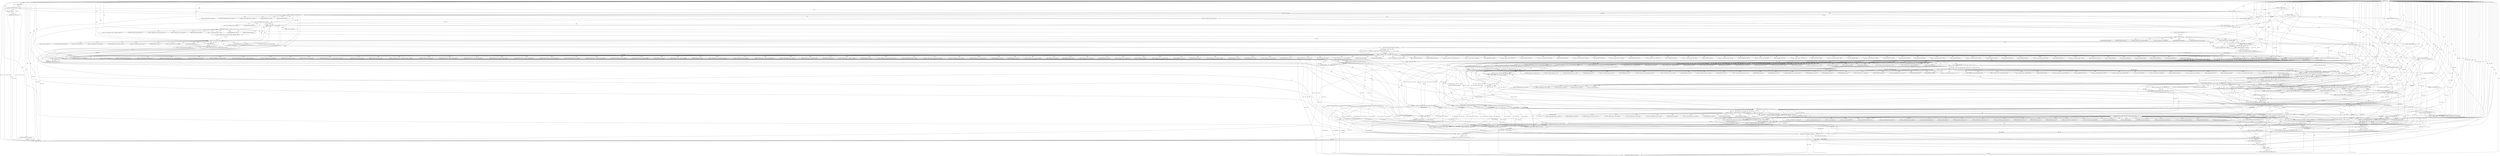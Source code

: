 digraph "FUN1" {  
"8" [label = <(METHOD,FUN1)<SUB>1</SUB>> ]
"668" [label = <(METHOD_RETURN,int)<SUB>1</SUB>> ]
"9" [label = <(PARAM,struct VAR1 *VAR2)<SUB>1</SUB>> ]
"10" [label = <(PARAM,char *VAR3)<SUB>1</SUB>> ]
"11" [label = <(PARAM,int VAR4)<SUB>1</SUB>> ]
"23" [label = <(&lt;operator&gt;.assignment,*VAR16=NULL)<SUB>8</SUB>> ]
"49" [label = <(memset,memset(VAR3,0,VAR4))<SUB>19</SUB>> ]
"53" [label = <(&lt;operator&gt;.assignment,VAR14=&amp;VAR2-&gt;VAR22)<SUB>20</SUB>> ]
"140" [label = <(&lt;operator&gt;.assignment,VAR10=FUN3(VAR10))<SUB>40</SUB>> ]
"144" [label = <(memcpy,memcpy(VAR3,&amp;VAR10,2))<SUB>42</SUB>> ]
"149" [label = <(&lt;operator&gt;.assignment,VAR10=FUN3((unsigned short int)VAR2-&gt;VAR4))<SUB>43</SUB>> ]
"157" [label = <(memcpy,memcpy(&amp;VAR3[VAR29],&amp;VAR10,2))<SUB>46</SUB>> ]
"189" [label = <(memcpy,memcpy(VAR3+VAR31,&amp;VAR10,2))<SUB>53</SUB>> ]
"196" [label = <(&lt;operator&gt;.assignment,VAR3[VAR32]=(unsigned char)(VAR9?
	 (VAR14-&gt;VAR...)<SUB>54</SUB>> ]
"230" [label = <(&lt;operator&gt;.assignment,VAR3[VAR32+1]=(unsigned char)(VAR9?
	 (VAR14-&gt;V...)<SUB>57</SUB>> ]
"258" [label = <(&lt;operator&gt;.assignment,VAR3[VAR36]=(unsigned char)(VAR9?
	 (VAR14-&gt;VAR...)<SUB>60</SUB>> ]
"292" [label = <(&lt;operator&gt;.assignment,VAR3[VAR36+1]=(unsigned char)(VAR9?
	 (VAR14-&gt;V...)<SUB>63</SUB>> ]
"320" [label = <(&lt;operator&gt;.assignment,VAR3[VAR39]=(unsigned char)(VAR9?
	 (VAR14-&gt;VAR...)<SUB>66</SUB>> ]
"473" [label = <(&lt;operator&gt;.assignment,VAR8=VAR7)<SUB>87</SUB>> ]
"476" [label = <(&lt;operator&gt;.postIncrement,VAR7++)<SUB>88</SUB>> ]
"498" [label = <(&lt;operator&gt;.postIncrement,VAR5++)<SUB>90</SUB>> ]
"500" [label = <(&lt;operator&gt;.assignment,VAR6=VAR7+3*VAR5)<SUB>91</SUB>> ]
"595" [label = <(&lt;operator&gt;.assignment,VAR3[VAR8]=(unsigned char)((VAR7-VAR8-1)/3))<SUB>107</SUB>> ]
"608" [label = <(&lt;operator&gt;.assignment,VAR6=FUN3(VAR6))<SUB>108</SUB>> ]
"612" [label = <(memcpy,memcpy(&amp;VAR3[VAR7+1],&amp;VAR6,2))<SUB>110</SUB>> ]
"622" [label = <(&lt;operator&gt;.assignmentPlus,VAR7+=3)<SUB>111</SUB>> ]
"625" [label = <(&lt;operator&gt;.assignment,VAR6=FUN9(VAR6))<SUB>112</SUB>> ]
"629" [label = <(memcpy,memcpy(&amp;VAR3[VAR6],VAR2-&gt;VAR30,VAR2-&gt;VAR4))<SUB>128</SUB>> ]
"640" [label = <(FUN10,FUN10(&quot;&quot;,VAR2-&gt;VAR4,VAR6))<SUB>129</SUB>> ]
"646" [label = <(&lt;operator&gt;.assignment,VAR6=FUN3(VAR6))<SUB>130</SUB>> ]
"650" [label = <(memcpy,memcpy(&amp;VAR3[VAR45],&amp;VAR6,2))<SUB>132</SUB>> ]
"658" [label = <(RETURN,return FUN11( VAR3 );,return FUN11( VAR3 );)<SUB>133</SUB>> ]
"662" [label = <(FUN6,FUN6(&quot;&quot;,VAR16))<SUB>135</SUB>> ]
"665" [label = <(RETURN,return -1;,return -1;)<SUB>136</SUB>> ]
"28" [label = <(&lt;operator&gt;.lessThan,VAR4 &lt; VAR18 + VAR19)<SUB>11</SUB>> ]
"38" [label = <(&lt;operator&gt;.lessThan,FUN2(VAR2,VAR20,0)&lt;0)<SUB>15</SUB>> ]
"60" [label = <(&lt;operator&gt;.equals,VAR14-&gt;VAR23 == VAR24)<SUB>21</SUB>> ]
"88" [label = <(IDENTIFIER,VAR9,if (VAR9))<SUB>29</SUB>> ]
"132" [label = <(&lt;operator&gt;.equals,VAR10==32)<SUB>36</SUB>> ]
"166" [label = <(&lt;operator&gt;.greaterThan,0&gt;(VAR17=(FUN4(VAR2)-(VAR2-&gt;VAR30))))<SUB>48</SUB>> ]
"355" [label = <(IDENTIFIER,VAR9,if (VAR9))<SUB>69</SUB>> ]
"489" [label = <(IDENTIFIER,VAR12,for (VAR5=0,VAR12=VAR2-&gt;VAR42;VAR12;VAR12=VAR12...)<SUB>89</SUB>> ]
"490" [label = <(&lt;operator&gt;.expressionList,VAR12=VAR12-&gt;VAR43,VAR5++)<SUB>89</SUB>> ]
"518" [label = <(IDENTIFIER,VAR12,for (VAR5=0,VAR12=VAR2-&gt;VAR42;VAR12;VAR12=VAR12...)<SUB>92</SUB>> ]
"519" [label = <(&lt;operator&gt;.expressionList,VAR12=VAR12-&gt;VAR43,VAR7+=3)<SUB>92</SUB>> ]
"659" [label = <(FUN11,FUN11( VAR3 ))<SUB>133</SUB>> ]
"666" [label = <(&lt;operator&gt;.minus,-1)<SUB>136</SUB>> ]
"34" [label = <(RETURN,return -1;,return -1;)<SUB>12</SUB>> ]
"45" [label = <(&lt;operator&gt;.assignment,VAR16=&quot;&quot;)<SUB>16</SUB>> ]
"66" [label = <(&lt;operator&gt;.assignment,VAR9=1)<SUB>22</SUB>> ]
"136" [label = <(&lt;operator&gt;.assignment,VAR16=&quot;&quot;)<SUB>37</SUB>> ]
"142" [label = <(FUN3,FUN3(VAR10))<SUB>40</SUB>> ]
"151" [label = <(FUN3,FUN3((unsigned short int)VAR2-&gt;VAR4))<SUB>43</SUB>> ]
"177" [label = <(&lt;operator&gt;.assignment,VAR16=&quot;&quot;)<SUB>49</SUB>> ]
"190" [label = <(&lt;operator&gt;.addition,VAR3+VAR31)<SUB>53</SUB>> ]
"200" [label = <(&lt;operator&gt;.cast,(unsigned char)(VAR9?
	 (VAR14-&gt;VAR8.VAR9.VAR33...)<SUB>54</SUB>> ]
"262" [label = <(&lt;operator&gt;.cast,(unsigned char)(VAR9?
	 (VAR14-&gt;VAR8.VAR9.VAR37...)<SUB>60</SUB>> ]
"324" [label = <(&lt;operator&gt;.cast,(unsigned char)(VAR9?
	 (VAR14-&gt;VAR8.VAR9.VAR40...)<SUB>66</SUB>> ]
"454" [label = <(&lt;operator&gt;.assignment,VAR3[VAR41]=(unsigned char)VAR6)<SUB>83</SUB>> ]
"461" [label = <(&lt;operator&gt;.assignment,VAR7=VAR41+1+VAR6)<SUB>84</SUB>> ]
"480" [label = <(&lt;operator&gt;.expressionList,VAR5=0,VAR12=VAR2-&gt;VAR42)<SUB>89</SUB>> ]
"502" [label = <(&lt;operator&gt;.addition,VAR7+3*VAR5)<SUB>91</SUB>> ]
"509" [label = <(&lt;operator&gt;.expressionList,VAR5=0,VAR12=VAR2-&gt;VAR42)<SUB>92</SUB>> ]
"529" [label = <(&lt;operator&gt;.assignment,VAR3[VAR7]=(unsigned char)(VAR12-&gt;VAR23 &amp; 0xFF))<SUB>93</SUB>> ]
"540" [label = <(&lt;operator&gt;.assignment,VAR10=FUN3(VAR6))<SUB>94</SUB>> ]
"544" [label = <(memcpy,memcpy(&amp;VAR3[VAR7+1],&amp;VAR10,2))<SUB>96</SUB>> ]
"590" [label = <(&lt;operator&gt;.assignmentPlus,VAR6+=(unsigned short int)VAR5)<SUB>104</SUB>> ]
"599" [label = <(&lt;operator&gt;.cast,(unsigned char)((VAR7-VAR8-1)/3))<SUB>107</SUB>> ]
"610" [label = <(FUN3,FUN3(VAR6))<SUB>108</SUB>> ]
"627" [label = <(FUN9,FUN9(VAR6))<SUB>112</SUB>> ]
"648" [label = <(FUN3,FUN3(VAR6))<SUB>130</SUB>> ]
"30" [label = <(&lt;operator&gt;.addition,VAR18 + VAR19)<SUB>11</SUB>> ]
"35" [label = <(&lt;operator&gt;.minus,-1)<SUB>12</SUB>> ]
"39" [label = <(FUN2,FUN2(VAR2,VAR20,0))<SUB>15</SUB>> ]
"95" [label = <(&lt;operator&gt;.lessThan,VAR10&lt;32)<SUB>30</SUB>> ]
"98" [label = <(&lt;operator&gt;.expressionList,VAR6=(0x01&lt;&lt;VAR10),VAR10++)<SUB>30</SUB>> ]
"120" [label = <(&lt;operator&gt;.assignment,VAR10=(unsigned short)(VAR14-&gt;VAR8.VAR27.VAR28))<SUB>34</SUB>> ]
"152" [label = <(&lt;operator&gt;.cast,(unsigned short int)VAR2-&gt;VAR4)<SUB>43</SUB>> ]
"168" [label = <(&lt;operator&gt;.assignment,VAR17=(FUN4(VAR2)-(VAR2-&gt;VAR30)))<SUB>48</SUB>> ]
"183" [label = <(&lt;operator&gt;.assignment,VAR10=FUN3((unsigned short int)VAR17))<SUB>52</SUB>> ]
"202" [label = <(&lt;operator&gt;.conditional,VAR9?
	 (VAR14-&gt;VAR8.VAR9.VAR33.VAR34-VAR2-&gt;VAR...)<SUB>54</SUB>> ]
"233" [label = <(&lt;operator&gt;.addition,VAR32+1)<SUB>57</SUB>> ]
"264" [label = <(&lt;operator&gt;.conditional,VAR9?
	 (VAR14-&gt;VAR8.VAR9.VAR37.VAR34-VAR2-&gt;VAR...)<SUB>60</SUB>> ]
"295" [label = <(&lt;operator&gt;.addition,VAR36+1)<SUB>63</SUB>> ]
"326" [label = <(&lt;operator&gt;.conditional,VAR9?
	 (VAR14-&gt;VAR8.VAR9.VAR40.VAR34-VAR2-&gt;VAR...)<SUB>66</SUB>> ]
"358" [label = <(&lt;operator&gt;.lessThan,FUN5(VAR14-&gt;VAR8.VAR9.VAR37.VAR34,VAR14-&gt;VAR8.V...)<SUB>70</SUB>> ]
"407" [label = <(&lt;operator&gt;.greaterThan,0&gt;(VAR6=FUN7(VAR2-&gt;VAR30,
		  VAR14-&gt;VAR8.VAR9....)<SUB>75</SUB>> ]
"470" [label = <(&lt;operator&gt;.assignment,VAR7=VAR41)<SUB>86</SUB>> ]
"491" [label = <(&lt;operator&gt;.assignment,VAR12=VAR12-&gt;VAR43)<SUB>89</SUB>> ]
"496" [label = <(&lt;operator&gt;.postIncrement,VAR5++)<SUB>89</SUB>> ]
"504" [label = <(&lt;operator&gt;.multiplication,3*VAR5)<SUB>91</SUB>> ]
"520" [label = <(&lt;operator&gt;.assignment,VAR12=VAR12-&gt;VAR43)<SUB>92</SUB>> ]
"525" [label = <(&lt;operator&gt;.assignmentPlus,VAR7+=3)<SUB>92</SUB>> ]
"555" [label = <(&lt;operator&gt;.greaterThan,0&gt;(VAR5=FUN8(VAR2,VAR12,(unsigned char*)(VAR3+V...)<SUB>98</SUB>> ]
"601" [label = <(&lt;operator&gt;.division,(VAR7-VAR8-1)/3)<SUB>107</SUB>> ]
"72" [label = <(&lt;operator&gt;.equals,VAR14-&gt;VAR23 == VAR25)<SUB>23</SUB>> ]
"92" [label = <(&lt;operator&gt;.assignment,VAR10=0)<SUB>30</SUB>> ]
"107" [label = <(&lt;operator&gt;.and,VAR6 &amp; VAR14-&gt;VAR8.VAR9.VAR26)<SUB>31</SUB>> ]
"170" [label = <(&lt;operator&gt;.subtraction,FUN4(VAR2)-(VAR2-&gt;VAR30))<SUB>48</SUB>> ]
"204" [label = <(&lt;operator&gt;.subtraction,VAR14-&gt;VAR8.VAR9.VAR33.VAR34-VAR2-&gt;VAR30)<SUB>55</SUB>> ]
"217" [label = <(&lt;operator&gt;.subtraction,VAR14-&gt;VAR8.VAR27.VAR35.VAR34-VAR2-&gt;VAR30)<SUB>56</SUB>> ]
"266" [label = <(&lt;operator&gt;.subtraction,VAR14-&gt;VAR8.VAR9.VAR37.VAR34-VAR2-&gt;VAR30)<SUB>61</SUB>> ]
"279" [label = <(&lt;operator&gt;.subtraction,VAR14-&gt;VAR8.VAR27.VAR38.VAR34-VAR2-&gt;VAR30)<SUB>62</SUB>> ]
"328" [label = <(&lt;operator&gt;.subtraction,VAR14-&gt;VAR8.VAR9.VAR40.VAR34-VAR2-&gt;VAR30)<SUB>67</SUB>> ]
"341" [label = <(&lt;operator&gt;.subtraction,VAR14-&gt;VAR8.VAR27.VAR40.VAR34-VAR2-&gt;VAR30)<SUB>68</SUB>> ]
"382" [label = <(FUN6,FUN6(&quot;&quot;,VAR14-&gt;VAR8.VAR9.VAR37.VAR4,VAR14-&gt;VAR8...)<SUB>71</SUB>> ]
"402" [label = <(&lt;operator&gt;.assignment,VAR16=&quot;&quot;)<SUB>72</SUB>> ]
"450" [label = <(&lt;operator&gt;.assignment,VAR16=&quot;&quot;)<SUB>80</SUB>> ]
"458" [label = <(&lt;operator&gt;.cast,(unsigned char)VAR6)<SUB>83</SUB>> ]
"463" [label = <(&lt;operator&gt;.addition,VAR41+1+VAR6)<SUB>84</SUB>> ]
"481" [label = <(&lt;operator&gt;.assignment,VAR5=0)<SUB>89</SUB>> ]
"484" [label = <(&lt;operator&gt;.assignment,VAR12=VAR2-&gt;VAR42)<SUB>89</SUB>> ]
"510" [label = <(&lt;operator&gt;.assignment,VAR5=0)<SUB>92</SUB>> ]
"513" [label = <(&lt;operator&gt;.assignment,VAR12=VAR2-&gt;VAR42)<SUB>92</SUB>> ]
"533" [label = <(&lt;operator&gt;.cast,(unsigned char)(VAR12-&gt;VAR23 &amp; 0xFF))<SUB>93</SUB>> ]
"542" [label = <(FUN3,FUN3(VAR6))<SUB>94</SUB>> ]
"573" [label = <(FUN6,FUN6(&quot;&quot;,VAR12-&gt;VAR44.VAR4,VAR12-&gt;VAR44.VAR34))<SUB>99</SUB>> ]
"592" [label = <(&lt;operator&gt;.cast,(unsigned short int)VAR5)<SUB>104</SUB>> ]
"602" [label = <(&lt;operator&gt;.subtraction,VAR7-VAR8-1)<SUB>107</SUB>> ]
"616" [label = <(&lt;operator&gt;.addition,VAR7+1)<SUB>110</SUB>> ]
"78" [label = <(&lt;operator&gt;.assignment,VAR9=0)<SUB>24</SUB>> ]
"99" [label = <(&lt;operator&gt;.assignment,VAR6=(0x01&lt;&lt;VAR10))<SUB>30</SUB>> ]
"104" [label = <(&lt;operator&gt;.postIncrement,VAR10++)<SUB>30</SUB>> ]
"171" [label = <(FUN4,FUN4(VAR2))<SUB>48</SUB>> ]
"185" [label = <(FUN3,FUN3((unsigned short int)VAR17))<SUB>52</SUB>> ]
"359" [label = <(FUN5,FUN5(VAR14-&gt;VAR8.VAR9.VAR37.VAR34,VAR14-&gt;VAR8.V...)<SUB>70</SUB>> ]
"409" [label = <(&lt;operator&gt;.assignment,VAR6=FUN7(VAR2-&gt;VAR30,
		  VAR14-&gt;VAR8.VAR9.VAR...)<SUB>75</SUB>> ]
"464" [label = <(&lt;operator&gt;.addition,VAR41+1)<SUB>84</SUB>> ]
"535" [label = <(&lt;operator&gt;.and,VAR12-&gt;VAR23 &amp; 0xFF)<SUB>93</SUB>> ]
"557" [label = <(&lt;operator&gt;.assignment,VAR5=FUN8(VAR2,VAR12,(unsigned char*)(VAR3+VAR6...)<SUB>98</SUB>> ]
"603" [label = <(&lt;operator&gt;.subtraction,VAR7-VAR8)<SUB>107</SUB>> ]
"83" [label = <(&lt;operator&gt;.assignment,VAR16=&quot;&quot;)<SUB>26</SUB>> ]
"101" [label = <(&lt;operator&gt;.shiftLeft,0x01&lt;&lt;VAR10)<SUB>30</SUB>> ]
"186" [label = <(&lt;operator&gt;.cast,(unsigned short int)VAR17)<SUB>52</SUB>> ]
"411" [label = <(FUN7,FUN7(VAR2-&gt;VAR30,
		  VAR14-&gt;VAR8.VAR9.VAR33.VA...)<SUB>75</SUB>> ]
"548" [label = <(&lt;operator&gt;.addition,VAR7+1)<SUB>96</SUB>> ]
"559" [label = <(FUN8,FUN8(VAR2,VAR12,(unsigned char*)(VAR3+VAR6),VAR...)<SUB>98</SUB>> ]
"415" [label = <(&lt;operator&gt;.addition,VAR14-&gt;VAR8.VAR9.VAR33.VAR34-VAR2-&gt;VAR30+VAR14-...)<SUB>76</SUB>> ]
"441" [label = <(&lt;operator&gt;.cast,(unsigned char*)&amp;VAR3[VAR41+1])<SUB>78</SUB>> ]
"562" [label = <(&lt;operator&gt;.cast,(unsigned char*)(VAR3+VAR6))<SUB>98</SUB>> ]
"567" [label = <(&lt;operator&gt;.subtraction,VAR18+VAR19-VAR6)<SUB>98</SUB>> ]
"416" [label = <(&lt;operator&gt;.subtraction,VAR14-&gt;VAR8.VAR9.VAR33.VAR34-VAR2-&gt;VAR30)<SUB>76</SUB>> ]
"564" [label = <(&lt;operator&gt;.addition,VAR3+VAR6)<SUB>98</SUB>> ]
"568" [label = <(&lt;operator&gt;.addition,VAR18+VAR19)<SUB>98</SUB>> ]
"446" [label = <(&lt;operator&gt;.addition,VAR41+1)<SUB>78</SUB>> ]
"55" [label = <(&lt;operator&gt;.addressOf,&amp;VAR2-&gt;VAR22)<SUB>20</SUB>> ]
"146" [label = <(&lt;operator&gt;.addressOf,&amp;VAR10)<SUB>42</SUB>> ]
"158" [label = <(&lt;operator&gt;.addressOf,&amp;VAR3[VAR29])<SUB>46</SUB>> ]
"162" [label = <(&lt;operator&gt;.addressOf,&amp;VAR10)<SUB>46</SUB>> ]
"193" [label = <(&lt;operator&gt;.addressOf,&amp;VAR10)<SUB>53</SUB>> ]
"197" [label = <(&lt;operator&gt;.indirectIndexAccess,VAR3[VAR32])<SUB>54</SUB>> ]
"231" [label = <(&lt;operator&gt;.indirectIndexAccess,VAR3[VAR32+1])<SUB>57</SUB>> ]
"236" [label = <(&lt;operator&gt;.cast,(unsigned char)(VAR9?
	 (VAR14-&gt;VAR8.VAR9.VAR33...)<SUB>57</SUB>> ]
"259" [label = <(&lt;operator&gt;.indirectIndexAccess,VAR3[VAR36])<SUB>60</SUB>> ]
"293" [label = <(&lt;operator&gt;.indirectIndexAccess,VAR3[VAR36+1])<SUB>63</SUB>> ]
"298" [label = <(&lt;operator&gt;.cast,(unsigned char)(VAR9?
	 (VAR14-&gt;VAR8.VAR9.VAR37...)<SUB>63</SUB>> ]
"321" [label = <(&lt;operator&gt;.indirectIndexAccess,VAR3[VAR39])<SUB>66</SUB>> ]
"596" [label = <(&lt;operator&gt;.indirectIndexAccess,VAR3[VAR8])<SUB>107</SUB>> ]
"613" [label = <(&lt;operator&gt;.addressOf,&amp;VAR3[VAR7+1])<SUB>110</SUB>> ]
"619" [label = <(&lt;operator&gt;.addressOf,&amp;VAR6)<SUB>110</SUB>> ]
"630" [label = <(&lt;operator&gt;.addressOf,&amp;VAR3[VAR6])<SUB>128</SUB>> ]
"634" [label = <(&lt;operator&gt;.indirectFieldAccess,VAR2-&gt;VAR30)<SUB>128</SUB>> ]
"637" [label = <(&lt;operator&gt;.indirectFieldAccess,VAR2-&gt;VAR4)<SUB>128</SUB>> ]
"642" [label = <(&lt;operator&gt;.indirectFieldAccess,VAR2-&gt;VAR4)<SUB>129</SUB>> ]
"651" [label = <(&lt;operator&gt;.addressOf,&amp;VAR3[VAR45])<SUB>132</SUB>> ]
"655" [label = <(&lt;operator&gt;.addressOf,&amp;VAR6)<SUB>132</SUB>> ]
"56" [label = <(&lt;operator&gt;.indirectFieldAccess,VAR2-&gt;VAR22)<SUB>20</SUB>> ]
"61" [label = <(&lt;operator&gt;.indirectFieldAccess,VAR14-&gt;VAR23)<SUB>21</SUB>> ]
"159" [label = <(&lt;operator&gt;.indirectIndexAccess,VAR3[VAR29])<SUB>46</SUB>> ]
"201" [label = <(UNKNOWN,unsigned char,unsigned char)<SUB>54</SUB>> ]
"237" [label = <(UNKNOWN,unsigned char,unsigned char)<SUB>57</SUB>> ]
"238" [label = <(&lt;operator&gt;.conditional,VAR9?
	 (VAR14-&gt;VAR8.VAR9.VAR33.VAR4):
	 (VAR14...)<SUB>57</SUB>> ]
"263" [label = <(UNKNOWN,unsigned char,unsigned char)<SUB>60</SUB>> ]
"299" [label = <(UNKNOWN,unsigned char,unsigned char)<SUB>63</SUB>> ]
"300" [label = <(&lt;operator&gt;.conditional,VAR9?
	 (VAR14-&gt;VAR8.VAR9.VAR37.VAR4):
	 (VAR14...)<SUB>63</SUB>> ]
"325" [label = <(UNKNOWN,unsigned char,unsigned char)<SUB>66</SUB>> ]
"600" [label = <(UNKNOWN,unsigned char,unsigned char)<SUB>107</SUB>> ]
"614" [label = <(&lt;operator&gt;.indirectIndexAccess,VAR3[VAR7+1])<SUB>110</SUB>> ]
"631" [label = <(&lt;operator&gt;.indirectIndexAccess,VAR3[VAR6])<SUB>128</SUB>> ]
"636" [label = <(FIELD_IDENTIFIER,VAR30,VAR30)<SUB>128</SUB>> ]
"639" [label = <(FIELD_IDENTIFIER,VAR4,VAR4)<SUB>128</SUB>> ]
"644" [label = <(FIELD_IDENTIFIER,VAR4,VAR4)<SUB>129</SUB>> ]
"652" [label = <(&lt;operator&gt;.indirectIndexAccess,VAR3[VAR45])<SUB>132</SUB>> ]
"58" [label = <(FIELD_IDENTIFIER,VAR22,VAR22)<SUB>20</SUB>> ]
"63" [label = <(FIELD_IDENTIFIER,VAR23,VAR23)<SUB>21</SUB>> ]
"153" [label = <(UNKNOWN,unsigned short int,unsigned short int)<SUB>43</SUB>> ]
"154" [label = <(&lt;operator&gt;.indirectFieldAccess,VAR2-&gt;VAR4)<SUB>43</SUB>> ]
"240" [label = <(&lt;operator&gt;.fieldAccess,VAR14-&gt;VAR8.VAR9.VAR33.VAR4)<SUB>58</SUB>> ]
"249" [label = <(&lt;operator&gt;.fieldAccess,VAR14-&gt;VAR8.VAR27.VAR35.VAR4)<SUB>59</SUB>> ]
"302" [label = <(&lt;operator&gt;.fieldAccess,VAR14-&gt;VAR8.VAR9.VAR37.VAR4)<SUB>64</SUB>> ]
"311" [label = <(&lt;operator&gt;.fieldAccess,VAR14-&gt;VAR8.VAR27.VAR38.VAR4)<SUB>65</SUB>> ]
"455" [label = <(&lt;operator&gt;.indirectIndexAccess,VAR3[VAR41])<SUB>83</SUB>> ]
"493" [label = <(&lt;operator&gt;.indirectFieldAccess,VAR12-&gt;VAR43)<SUB>89</SUB>> ]
"522" [label = <(&lt;operator&gt;.indirectFieldAccess,VAR12-&gt;VAR43)<SUB>92</SUB>> ]
"530" [label = <(&lt;operator&gt;.indirectIndexAccess,VAR3[VAR7])<SUB>93</SUB>> ]
"545" [label = <(&lt;operator&gt;.addressOf,&amp;VAR3[VAR7+1])<SUB>96</SUB>> ]
"551" [label = <(&lt;operator&gt;.addressOf,&amp;VAR10)<SUB>96</SUB>> ]
"122" [label = <(&lt;operator&gt;.cast,(unsigned short)(VAR14-&gt;VAR8.VAR27.VAR28))<SUB>34</SUB>> ]
"156" [label = <(FIELD_IDENTIFIER,VAR4,VAR4)<SUB>43</SUB>> ]
"173" [label = <(&lt;operator&gt;.indirectFieldAccess,VAR2-&gt;VAR30)<SUB>48</SUB>> ]
"205" [label = <(&lt;operator&gt;.fieldAccess,VAR14-&gt;VAR8.VAR9.VAR33.VAR34)<SUB>55</SUB>> ]
"214" [label = <(&lt;operator&gt;.indirectFieldAccess,VAR2-&gt;VAR30)<SUB>55</SUB>> ]
"218" [label = <(&lt;operator&gt;.fieldAccess,VAR14-&gt;VAR8.VAR27.VAR35.VAR34)<SUB>56</SUB>> ]
"227" [label = <(&lt;operator&gt;.indirectFieldAccess,VAR2-&gt;VAR30)<SUB>56</SUB>> ]
"241" [label = <(&lt;operator&gt;.fieldAccess,VAR14-&gt;VAR8.VAR9.VAR33)<SUB>58</SUB>> ]
"248" [label = <(FIELD_IDENTIFIER,VAR4,VAR4)<SUB>58</SUB>> ]
"250" [label = <(&lt;operator&gt;.fieldAccess,VAR14-&gt;VAR8.VAR27.VAR35)<SUB>59</SUB>> ]
"257" [label = <(FIELD_IDENTIFIER,VAR4,VAR4)<SUB>59</SUB>> ]
"267" [label = <(&lt;operator&gt;.fieldAccess,VAR14-&gt;VAR8.VAR9.VAR37.VAR34)<SUB>61</SUB>> ]
"276" [label = <(&lt;operator&gt;.indirectFieldAccess,VAR2-&gt;VAR30)<SUB>61</SUB>> ]
"280" [label = <(&lt;operator&gt;.fieldAccess,VAR14-&gt;VAR8.VAR27.VAR38.VAR34)<SUB>62</SUB>> ]
"289" [label = <(&lt;operator&gt;.indirectFieldAccess,VAR2-&gt;VAR30)<SUB>62</SUB>> ]
"303" [label = <(&lt;operator&gt;.fieldAccess,VAR14-&gt;VAR8.VAR9.VAR37)<SUB>64</SUB>> ]
"310" [label = <(FIELD_IDENTIFIER,VAR4,VAR4)<SUB>64</SUB>> ]
"312" [label = <(&lt;operator&gt;.fieldAccess,VAR14-&gt;VAR8.VAR27.VAR38)<SUB>65</SUB>> ]
"319" [label = <(FIELD_IDENTIFIER,VAR4,VAR4)<SUB>65</SUB>> ]
"329" [label = <(&lt;operator&gt;.fieldAccess,VAR14-&gt;VAR8.VAR9.VAR40.VAR34)<SUB>67</SUB>> ]
"338" [label = <(&lt;operator&gt;.indirectFieldAccess,VAR2-&gt;VAR30)<SUB>67</SUB>> ]
"342" [label = <(&lt;operator&gt;.fieldAccess,VAR14-&gt;VAR8.VAR27.VAR40.VAR34)<SUB>68</SUB>> ]
"351" [label = <(&lt;operator&gt;.indirectFieldAccess,VAR2-&gt;VAR30)<SUB>68</SUB>> ]
"459" [label = <(UNKNOWN,unsigned char,unsigned char)<SUB>83</SUB>> ]
"486" [label = <(&lt;operator&gt;.indirectFieldAccess,VAR2-&gt;VAR42)<SUB>89</SUB>> ]
"495" [label = <(FIELD_IDENTIFIER,VAR43,VAR43)<SUB>89</SUB>> ]
"515" [label = <(&lt;operator&gt;.indirectFieldAccess,VAR2-&gt;VAR42)<SUB>92</SUB>> ]
"524" [label = <(FIELD_IDENTIFIER,VAR43,VAR43)<SUB>92</SUB>> ]
"534" [label = <(UNKNOWN,unsigned char,unsigned char)<SUB>93</SUB>> ]
"546" [label = <(&lt;operator&gt;.indirectIndexAccess,VAR3[VAR7+1])<SUB>96</SUB>> ]
"593" [label = <(UNKNOWN,unsigned short int,unsigned short int)<SUB>104</SUB>> ]
"73" [label = <(&lt;operator&gt;.indirectFieldAccess,VAR14-&gt;VAR23)<SUB>23</SUB>> ]
"109" [label = <(&lt;operator&gt;.fieldAccess,VAR14-&gt;VAR8.VAR9.VAR26)<SUB>31</SUB>> ]
"123" [label = <(UNKNOWN,unsigned short,unsigned short)<SUB>34</SUB>> ]
"124" [label = <(&lt;operator&gt;.fieldAccess,VAR14-&gt;VAR8.VAR27.VAR28)<SUB>34</SUB>> ]
"175" [label = <(FIELD_IDENTIFIER,VAR30,VAR30)<SUB>48</SUB>> ]
"206" [label = <(&lt;operator&gt;.fieldAccess,VAR14-&gt;VAR8.VAR9.VAR33)<SUB>55</SUB>> ]
"213" [label = <(FIELD_IDENTIFIER,VAR34,VAR34)<SUB>55</SUB>> ]
"216" [label = <(FIELD_IDENTIFIER,VAR30,VAR30)<SUB>55</SUB>> ]
"219" [label = <(&lt;operator&gt;.fieldAccess,VAR14-&gt;VAR8.VAR27.VAR35)<SUB>56</SUB>> ]
"226" [label = <(FIELD_IDENTIFIER,VAR34,VAR34)<SUB>56</SUB>> ]
"229" [label = <(FIELD_IDENTIFIER,VAR30,VAR30)<SUB>56</SUB>> ]
"242" [label = <(&lt;operator&gt;.fieldAccess,VAR14-&gt;VAR8.VAR9)<SUB>58</SUB>> ]
"247" [label = <(FIELD_IDENTIFIER,VAR33,VAR33)<SUB>58</SUB>> ]
"251" [label = <(&lt;operator&gt;.fieldAccess,VAR14-&gt;VAR8.VAR27)<SUB>59</SUB>> ]
"256" [label = <(FIELD_IDENTIFIER,VAR35,VAR35)<SUB>59</SUB>> ]
"268" [label = <(&lt;operator&gt;.fieldAccess,VAR14-&gt;VAR8.VAR9.VAR37)<SUB>61</SUB>> ]
"275" [label = <(FIELD_IDENTIFIER,VAR34,VAR34)<SUB>61</SUB>> ]
"278" [label = <(FIELD_IDENTIFIER,VAR30,VAR30)<SUB>61</SUB>> ]
"281" [label = <(&lt;operator&gt;.fieldAccess,VAR14-&gt;VAR8.VAR27.VAR38)<SUB>62</SUB>> ]
"288" [label = <(FIELD_IDENTIFIER,VAR34,VAR34)<SUB>62</SUB>> ]
"291" [label = <(FIELD_IDENTIFIER,VAR30,VAR30)<SUB>62</SUB>> ]
"304" [label = <(&lt;operator&gt;.fieldAccess,VAR14-&gt;VAR8.VAR9)<SUB>64</SUB>> ]
"309" [label = <(FIELD_IDENTIFIER,VAR37,VAR37)<SUB>64</SUB>> ]
"313" [label = <(&lt;operator&gt;.fieldAccess,VAR14-&gt;VAR8.VAR27)<SUB>65</SUB>> ]
"318" [label = <(FIELD_IDENTIFIER,VAR38,VAR38)<SUB>65</SUB>> ]
"330" [label = <(&lt;operator&gt;.fieldAccess,VAR14-&gt;VAR8.VAR9.VAR40)<SUB>67</SUB>> ]
"337" [label = <(FIELD_IDENTIFIER,VAR34,VAR34)<SUB>67</SUB>> ]
"340" [label = <(FIELD_IDENTIFIER,VAR30,VAR30)<SUB>67</SUB>> ]
"343" [label = <(&lt;operator&gt;.fieldAccess,VAR14-&gt;VAR8.VAR27.VAR40)<SUB>68</SUB>> ]
"350" [label = <(FIELD_IDENTIFIER,VAR34,VAR34)<SUB>68</SUB>> ]
"353" [label = <(FIELD_IDENTIFIER,VAR30,VAR30)<SUB>68</SUB>> ]
"360" [label = <(&lt;operator&gt;.fieldAccess,VAR14-&gt;VAR8.VAR9.VAR37.VAR34)<SUB>70</SUB>> ]
"369" [label = <(&lt;operator&gt;.fieldAccess,VAR14-&gt;VAR8.VAR9.VAR37.VAR4)<SUB>70</SUB>> ]
"378" [label = <(&lt;operator&gt;.addressOf,&amp;VAR15)<SUB>70</SUB>> ]
"384" [label = <(&lt;operator&gt;.fieldAccess,VAR14-&gt;VAR8.VAR9.VAR37.VAR4)<SUB>71</SUB>> ]
"393" [label = <(&lt;operator&gt;.fieldAccess,VAR14-&gt;VAR8.VAR9.VAR37.VAR34)<SUB>71</SUB>> ]
"488" [label = <(FIELD_IDENTIFIER,VAR42,VAR42)<SUB>89</SUB>> ]
"517" [label = <(FIELD_IDENTIFIER,VAR42,VAR42)<SUB>92</SUB>> ]
"536" [label = <(&lt;operator&gt;.indirectFieldAccess,VAR12-&gt;VAR23)<SUB>93</SUB>> ]
"575" [label = <(&lt;operator&gt;.fieldAccess,VAR12-&gt;VAR44.VAR4)<SUB>99</SUB>> ]
"580" [label = <(&lt;operator&gt;.fieldAccess,VAR12-&gt;VAR44.VAR34)<SUB>99</SUB>> ]
"75" [label = <(FIELD_IDENTIFIER,VAR23,VAR23)<SUB>23</SUB>> ]
"110" [label = <(&lt;operator&gt;.fieldAccess,VAR14-&gt;VAR8.VAR9)<SUB>31</SUB>> ]
"115" [label = <(FIELD_IDENTIFIER,VAR26,VAR26)<SUB>31</SUB>> ]
"125" [label = <(&lt;operator&gt;.fieldAccess,VAR14-&gt;VAR8.VAR27)<SUB>34</SUB>> ]
"130" [label = <(FIELD_IDENTIFIER,VAR28,VAR28)<SUB>34</SUB>> ]
"187" [label = <(UNKNOWN,unsigned short int,unsigned short int)<SUB>52</SUB>> ]
"207" [label = <(&lt;operator&gt;.fieldAccess,VAR14-&gt;VAR8.VAR9)<SUB>55</SUB>> ]
"212" [label = <(FIELD_IDENTIFIER,VAR33,VAR33)<SUB>55</SUB>> ]
"220" [label = <(&lt;operator&gt;.fieldAccess,VAR14-&gt;VAR8.VAR27)<SUB>56</SUB>> ]
"225" [label = <(FIELD_IDENTIFIER,VAR35,VAR35)<SUB>56</SUB>> ]
"243" [label = <(&lt;operator&gt;.indirectFieldAccess,VAR14-&gt;VAR8)<SUB>58</SUB>> ]
"246" [label = <(FIELD_IDENTIFIER,VAR9,VAR9)<SUB>58</SUB>> ]
"252" [label = <(&lt;operator&gt;.indirectFieldAccess,VAR14-&gt;VAR8)<SUB>59</SUB>> ]
"255" [label = <(FIELD_IDENTIFIER,VAR27,VAR27)<SUB>59</SUB>> ]
"269" [label = <(&lt;operator&gt;.fieldAccess,VAR14-&gt;VAR8.VAR9)<SUB>61</SUB>> ]
"274" [label = <(FIELD_IDENTIFIER,VAR37,VAR37)<SUB>61</SUB>> ]
"282" [label = <(&lt;operator&gt;.fieldAccess,VAR14-&gt;VAR8.VAR27)<SUB>62</SUB>> ]
"287" [label = <(FIELD_IDENTIFIER,VAR38,VAR38)<SUB>62</SUB>> ]
"305" [label = <(&lt;operator&gt;.indirectFieldAccess,VAR14-&gt;VAR8)<SUB>64</SUB>> ]
"308" [label = <(FIELD_IDENTIFIER,VAR9,VAR9)<SUB>64</SUB>> ]
"314" [label = <(&lt;operator&gt;.indirectFieldAccess,VAR14-&gt;VAR8)<SUB>65</SUB>> ]
"317" [label = <(FIELD_IDENTIFIER,VAR27,VAR27)<SUB>65</SUB>> ]
"331" [label = <(&lt;operator&gt;.fieldAccess,VAR14-&gt;VAR8.VAR9)<SUB>67</SUB>> ]
"336" [label = <(FIELD_IDENTIFIER,VAR40,VAR40)<SUB>67</SUB>> ]
"344" [label = <(&lt;operator&gt;.fieldAccess,VAR14-&gt;VAR8.VAR27)<SUB>68</SUB>> ]
"349" [label = <(FIELD_IDENTIFIER,VAR40,VAR40)<SUB>68</SUB>> ]
"361" [label = <(&lt;operator&gt;.fieldAccess,VAR14-&gt;VAR8.VAR9.VAR37)<SUB>70</SUB>> ]
"368" [label = <(FIELD_IDENTIFIER,VAR34,VAR34)<SUB>70</SUB>> ]
"370" [label = <(&lt;operator&gt;.fieldAccess,VAR14-&gt;VAR8.VAR9.VAR37)<SUB>70</SUB>> ]
"377" [label = <(FIELD_IDENTIFIER,VAR4,VAR4)<SUB>70</SUB>> ]
"385" [label = <(&lt;operator&gt;.fieldAccess,VAR14-&gt;VAR8.VAR9.VAR37)<SUB>71</SUB>> ]
"392" [label = <(FIELD_IDENTIFIER,VAR4,VAR4)<SUB>71</SUB>> ]
"394" [label = <(&lt;operator&gt;.fieldAccess,VAR14-&gt;VAR8.VAR9.VAR37)<SUB>71</SUB>> ]
"401" [label = <(FIELD_IDENTIFIER,VAR34,VAR34)<SUB>71</SUB>> ]
"412" [label = <(&lt;operator&gt;.indirectFieldAccess,VAR2-&gt;VAR30)<SUB>75</SUB>> ]
"432" [label = <(&lt;operator&gt;.fieldAccess,VAR14-&gt;VAR8.VAR9.VAR37)<SUB>77</SUB>> ]
"439" [label = <(&lt;operator&gt;.addressOf,&amp;VAR15)<SUB>77</SUB>> ]
"538" [label = <(FIELD_IDENTIFIER,VAR23,VAR23)<SUB>93</SUB>> ]
"576" [label = <(&lt;operator&gt;.indirectFieldAccess,VAR12-&gt;VAR44)<SUB>99</SUB>> ]
"579" [label = <(FIELD_IDENTIFIER,VAR4,VAR4)<SUB>99</SUB>> ]
"581" [label = <(&lt;operator&gt;.indirectFieldAccess,VAR12-&gt;VAR44)<SUB>99</SUB>> ]
"584" [label = <(FIELD_IDENTIFIER,VAR34,VAR34)<SUB>99</SUB>> ]
"111" [label = <(&lt;operator&gt;.indirectFieldAccess,VAR14-&gt;VAR8)<SUB>31</SUB>> ]
"114" [label = <(FIELD_IDENTIFIER,VAR9,VAR9)<SUB>31</SUB>> ]
"126" [label = <(&lt;operator&gt;.indirectFieldAccess,VAR14-&gt;VAR8)<SUB>34</SUB>> ]
"129" [label = <(FIELD_IDENTIFIER,VAR27,VAR27)<SUB>34</SUB>> ]
"208" [label = <(&lt;operator&gt;.indirectFieldAccess,VAR14-&gt;VAR8)<SUB>55</SUB>> ]
"211" [label = <(FIELD_IDENTIFIER,VAR9,VAR9)<SUB>55</SUB>> ]
"221" [label = <(&lt;operator&gt;.indirectFieldAccess,VAR14-&gt;VAR8)<SUB>56</SUB>> ]
"224" [label = <(FIELD_IDENTIFIER,VAR27,VAR27)<SUB>56</SUB>> ]
"245" [label = <(FIELD_IDENTIFIER,VAR8,VAR8)<SUB>58</SUB>> ]
"254" [label = <(FIELD_IDENTIFIER,VAR8,VAR8)<SUB>59</SUB>> ]
"270" [label = <(&lt;operator&gt;.indirectFieldAccess,VAR14-&gt;VAR8)<SUB>61</SUB>> ]
"273" [label = <(FIELD_IDENTIFIER,VAR9,VAR9)<SUB>61</SUB>> ]
"283" [label = <(&lt;operator&gt;.indirectFieldAccess,VAR14-&gt;VAR8)<SUB>62</SUB>> ]
"286" [label = <(FIELD_IDENTIFIER,VAR27,VAR27)<SUB>62</SUB>> ]
"307" [label = <(FIELD_IDENTIFIER,VAR8,VAR8)<SUB>64</SUB>> ]
"316" [label = <(FIELD_IDENTIFIER,VAR8,VAR8)<SUB>65</SUB>> ]
"332" [label = <(&lt;operator&gt;.indirectFieldAccess,VAR14-&gt;VAR8)<SUB>67</SUB>> ]
"335" [label = <(FIELD_IDENTIFIER,VAR9,VAR9)<SUB>67</SUB>> ]
"345" [label = <(&lt;operator&gt;.indirectFieldAccess,VAR14-&gt;VAR8)<SUB>68</SUB>> ]
"348" [label = <(FIELD_IDENTIFIER,VAR27,VAR27)<SUB>68</SUB>> ]
"362" [label = <(&lt;operator&gt;.fieldAccess,VAR14-&gt;VAR8.VAR9)<SUB>70</SUB>> ]
"367" [label = <(FIELD_IDENTIFIER,VAR37,VAR37)<SUB>70</SUB>> ]
"371" [label = <(&lt;operator&gt;.fieldAccess,VAR14-&gt;VAR8.VAR9)<SUB>70</SUB>> ]
"376" [label = <(FIELD_IDENTIFIER,VAR37,VAR37)<SUB>70</SUB>> ]
"386" [label = <(&lt;operator&gt;.fieldAccess,VAR14-&gt;VAR8.VAR9)<SUB>71</SUB>> ]
"391" [label = <(FIELD_IDENTIFIER,VAR37,VAR37)<SUB>71</SUB>> ]
"395" [label = <(&lt;operator&gt;.fieldAccess,VAR14-&gt;VAR8.VAR9)<SUB>71</SUB>> ]
"400" [label = <(FIELD_IDENTIFIER,VAR37,VAR37)<SUB>71</SUB>> ]
"414" [label = <(FIELD_IDENTIFIER,VAR30,VAR30)<SUB>75</SUB>> ]
"429" [label = <(&lt;operator&gt;.indirectFieldAccess,VAR14-&gt;VAR4)<SUB>76</SUB>> ]
"433" [label = <(&lt;operator&gt;.fieldAccess,VAR14-&gt;VAR8.VAR9)<SUB>77</SUB>> ]
"438" [label = <(FIELD_IDENTIFIER,VAR37,VAR37)<SUB>77</SUB>> ]
"442" [label = <(UNKNOWN,unsigned char*,unsigned char*)<SUB>78</SUB>> ]
"443" [label = <(&lt;operator&gt;.addressOf,&amp;VAR3[VAR41+1])<SUB>78</SUB>> ]
"563" [label = <(UNKNOWN,unsigned char*,unsigned char*)<SUB>98</SUB>> ]
"578" [label = <(FIELD_IDENTIFIER,VAR44,VAR44)<SUB>99</SUB>> ]
"583" [label = <(FIELD_IDENTIFIER,VAR44,VAR44)<SUB>99</SUB>> ]
"113" [label = <(FIELD_IDENTIFIER,VAR8,VAR8)<SUB>31</SUB>> ]
"128" [label = <(FIELD_IDENTIFIER,VAR8,VAR8)<SUB>34</SUB>> ]
"210" [label = <(FIELD_IDENTIFIER,VAR8,VAR8)<SUB>55</SUB>> ]
"223" [label = <(FIELD_IDENTIFIER,VAR8,VAR8)<SUB>56</SUB>> ]
"272" [label = <(FIELD_IDENTIFIER,VAR8,VAR8)<SUB>61</SUB>> ]
"285" [label = <(FIELD_IDENTIFIER,VAR8,VAR8)<SUB>62</SUB>> ]
"334" [label = <(FIELD_IDENTIFIER,VAR8,VAR8)<SUB>67</SUB>> ]
"347" [label = <(FIELD_IDENTIFIER,VAR8,VAR8)<SUB>68</SUB>> ]
"363" [label = <(&lt;operator&gt;.indirectFieldAccess,VAR14-&gt;VAR8)<SUB>70</SUB>> ]
"366" [label = <(FIELD_IDENTIFIER,VAR9,VAR9)<SUB>70</SUB>> ]
"372" [label = <(&lt;operator&gt;.indirectFieldAccess,VAR14-&gt;VAR8)<SUB>70</SUB>> ]
"375" [label = <(FIELD_IDENTIFIER,VAR9,VAR9)<SUB>70</SUB>> ]
"387" [label = <(&lt;operator&gt;.indirectFieldAccess,VAR14-&gt;VAR8)<SUB>71</SUB>> ]
"390" [label = <(FIELD_IDENTIFIER,VAR9,VAR9)<SUB>71</SUB>> ]
"396" [label = <(&lt;operator&gt;.indirectFieldAccess,VAR14-&gt;VAR8)<SUB>71</SUB>> ]
"399" [label = <(FIELD_IDENTIFIER,VAR9,VAR9)<SUB>71</SUB>> ]
"417" [label = <(&lt;operator&gt;.fieldAccess,VAR14-&gt;VAR8.VAR9.VAR33.VAR34)<SUB>76</SUB>> ]
"426" [label = <(&lt;operator&gt;.indirectFieldAccess,VAR2-&gt;VAR30)<SUB>76</SUB>> ]
"431" [label = <(FIELD_IDENTIFIER,VAR4,VAR4)<SUB>76</SUB>> ]
"434" [label = <(&lt;operator&gt;.indirectFieldAccess,VAR14-&gt;VAR8)<SUB>77</SUB>> ]
"437" [label = <(FIELD_IDENTIFIER,VAR9,VAR9)<SUB>77</SUB>> ]
"444" [label = <(&lt;operator&gt;.indirectIndexAccess,VAR3[VAR41+1])<SUB>78</SUB>> ]
"365" [label = <(FIELD_IDENTIFIER,VAR8,VAR8)<SUB>70</SUB>> ]
"374" [label = <(FIELD_IDENTIFIER,VAR8,VAR8)<SUB>70</SUB>> ]
"389" [label = <(FIELD_IDENTIFIER,VAR8,VAR8)<SUB>71</SUB>> ]
"398" [label = <(FIELD_IDENTIFIER,VAR8,VAR8)<SUB>71</SUB>> ]
"418" [label = <(&lt;operator&gt;.fieldAccess,VAR14-&gt;VAR8.VAR9.VAR33)<SUB>76</SUB>> ]
"425" [label = <(FIELD_IDENTIFIER,VAR34,VAR34)<SUB>76</SUB>> ]
"428" [label = <(FIELD_IDENTIFIER,VAR30,VAR30)<SUB>76</SUB>> ]
"436" [label = <(FIELD_IDENTIFIER,VAR8,VAR8)<SUB>77</SUB>> ]
"419" [label = <(&lt;operator&gt;.fieldAccess,VAR14-&gt;VAR8.VAR9)<SUB>76</SUB>> ]
"424" [label = <(FIELD_IDENTIFIER,VAR33,VAR33)<SUB>76</SUB>> ]
"420" [label = <(&lt;operator&gt;.indirectFieldAccess,VAR14-&gt;VAR8)<SUB>76</SUB>> ]
"423" [label = <(FIELD_IDENTIFIER,VAR9,VAR9)<SUB>76</SUB>> ]
"422" [label = <(FIELD_IDENTIFIER,VAR8,VAR8)<SUB>76</SUB>> ]
  "34" -> "668"  [ label = "DDG: &lt;RET&gt;"] 
  "665" -> "668"  [ label = "DDG: &lt;RET&gt;"] 
  "658" -> "668"  [ label = "DDG: &lt;RET&gt;"] 
  "9" -> "668"  [ label = "DDG: VAR2"] 
  "10" -> "668"  [ label = "DDG: VAR3"] 
  "23" -> "668"  [ label = "DDG: VAR16"] 
  "23" -> "668"  [ label = "DDG: *VAR16=NULL"] 
  "28" -> "668"  [ label = "DDG: VAR4"] 
  "30" -> "668"  [ label = "DDG: VAR18"] 
  "30" -> "668"  [ label = "DDG: VAR19"] 
  "28" -> "668"  [ label = "DDG: VAR18 + VAR19"] 
  "28" -> "668"  [ label = "DDG: VAR4 &lt; VAR18 + VAR19"] 
  "35" -> "668"  [ label = "DDG: -1"] 
  "190" -> "668"  [ label = "DDG: VAR31"] 
  "39" -> "668"  [ label = "DDG: VAR20"] 
  "23" -> "668"  [ label = "DDG: NULL"] 
  "60" -> "668"  [ label = "DDG: VAR24"] 
  "72" -> "668"  [ label = "DDG: VAR25"] 
  "8" -> "9"  [ label = "DDG: "] 
  "8" -> "10"  [ label = "DDG: "] 
  "8" -> "11"  [ label = "DDG: "] 
  "8" -> "23"  [ label = "DDG: "] 
  "39" -> "53"  [ label = "DDG: VAR2"] 
  "142" -> "140"  [ label = "DDG: VAR10"] 
  "151" -> "149"  [ label = "DDG: (unsigned short int)VAR2-&gt;VAR4"] 
  "204" -> "196"  [ label = "DDG: VAR14-&gt;VAR8.VAR9.VAR33.VAR34"] 
  "204" -> "196"  [ label = "DDG: VAR2-&gt;VAR30"] 
  "217" -> "196"  [ label = "DDG: VAR14-&gt;VAR8.VAR27.VAR35.VAR34"] 
  "217" -> "196"  [ label = "DDG: VAR2-&gt;VAR30"] 
  "266" -> "258"  [ label = "DDG: VAR14-&gt;VAR8.VAR9.VAR37.VAR34"] 
  "266" -> "258"  [ label = "DDG: VAR2-&gt;VAR30"] 
  "279" -> "258"  [ label = "DDG: VAR14-&gt;VAR8.VAR27.VAR38.VAR34"] 
  "279" -> "258"  [ label = "DDG: VAR2-&gt;VAR30"] 
  "328" -> "320"  [ label = "DDG: VAR14-&gt;VAR8.VAR9.VAR40.VAR34"] 
  "328" -> "320"  [ label = "DDG: VAR2-&gt;VAR30"] 
  "341" -> "320"  [ label = "DDG: VAR14-&gt;VAR8.VAR27.VAR40.VAR34"] 
  "341" -> "320"  [ label = "DDG: VAR2-&gt;VAR30"] 
  "470" -> "473"  [ label = "DDG: VAR7"] 
  "461" -> "473"  [ label = "DDG: VAR7"] 
  "8" -> "473"  [ label = "DDG: "] 
  "476" -> "500"  [ label = "DDG: VAR7"] 
  "8" -> "500"  [ label = "DDG: "] 
  "504" -> "500"  [ label = "DDG: 3"] 
  "504" -> "500"  [ label = "DDG: VAR5"] 
  "601" -> "595"  [ label = "DDG: VAR7-VAR8-1"] 
  "601" -> "595"  [ label = "DDG: 3"] 
  "610" -> "608"  [ label = "DDG: VAR6"] 
  "8" -> "622"  [ label = "DDG: "] 
  "627" -> "625"  [ label = "DDG: VAR6"] 
  "648" -> "646"  [ label = "DDG: VAR6"] 
  "659" -> "658"  [ label = "DDG: FUN11( VAR3 )"] 
  "666" -> "665"  [ label = "DDG: -1"] 
  "10" -> "49"  [ label = "DDG: VAR3"] 
  "8" -> "49"  [ label = "DDG: "] 
  "28" -> "49"  [ label = "DDG: VAR4"] 
  "8" -> "88"  [ label = "DDG: "] 
  "49" -> "144"  [ label = "DDG: VAR3"] 
  "8" -> "144"  [ label = "DDG: "] 
  "140" -> "144"  [ label = "DDG: VAR10"] 
  "144" -> "157"  [ label = "DDG: VAR3"] 
  "144" -> "157"  [ label = "DDG: &amp;VAR10"] 
  "149" -> "157"  [ label = "DDG: VAR10"] 
  "8" -> "157"  [ label = "DDG: "] 
  "144" -> "189"  [ label = "DDG: VAR3"] 
  "8" -> "189"  [ label = "DDG: "] 
  "157" -> "189"  [ label = "DDG: &amp;VAR10"] 
  "183" -> "189"  [ label = "DDG: VAR10"] 
  "8" -> "355"  [ label = "DDG: "] 
  "8" -> "476"  [ label = "DDG: "] 
  "470" -> "476"  [ label = "DDG: VAR7"] 
  "461" -> "476"  [ label = "DDG: VAR7"] 
  "8" -> "489"  [ label = "DDG: "] 
  "481" -> "498"  [ label = "DDG: VAR5"] 
  "496" -> "498"  [ label = "DDG: VAR5"] 
  "8" -> "498"  [ label = "DDG: "] 
  "8" -> "518"  [ label = "DDG: "] 
  "544" -> "612"  [ label = "DDG: &amp;VAR3[VAR7+1]"] 
  "144" -> "612"  [ label = "DDG: VAR3"] 
  "8" -> "612"  [ label = "DDG: "] 
  "196" -> "612"  [ label = "DDG: VAR3[VAR32]"] 
  "230" -> "612"  [ label = "DDG: VAR3[VAR32+1]"] 
  "258" -> "612"  [ label = "DDG: VAR3[VAR36]"] 
  "292" -> "612"  [ label = "DDG: VAR3[VAR36+1]"] 
  "320" -> "612"  [ label = "DDG: VAR3[VAR39]"] 
  "454" -> "612"  [ label = "DDG: VAR3[VAR41]"] 
  "529" -> "612"  [ label = "DDG: VAR3[VAR7]"] 
  "608" -> "612"  [ label = "DDG: VAR6"] 
  "603" -> "622"  [ label = "DDG: VAR7"] 
  "144" -> "629"  [ label = "DDG: VAR3"] 
  "8" -> "629"  [ label = "DDG: "] 
  "196" -> "629"  [ label = "DDG: VAR3[VAR32]"] 
  "230" -> "629"  [ label = "DDG: VAR3[VAR32+1]"] 
  "258" -> "629"  [ label = "DDG: VAR3[VAR36]"] 
  "292" -> "629"  [ label = "DDG: VAR3[VAR36+1]"] 
  "320" -> "629"  [ label = "DDG: VAR3[VAR39]"] 
  "454" -> "629"  [ label = "DDG: VAR3[VAR41]"] 
  "529" -> "629"  [ label = "DDG: VAR3[VAR7]"] 
  "171" -> "629"  [ label = "DDG: VAR2"] 
  "341" -> "629"  [ label = "DDG: VAR2-&gt;VAR30"] 
  "328" -> "629"  [ label = "DDG: VAR2-&gt;VAR30"] 
  "411" -> "629"  [ label = "DDG: VAR2-&gt;VAR30"] 
  "559" -> "629"  [ label = "DDG: VAR2"] 
  "39" -> "629"  [ label = "DDG: VAR2"] 
  "8" -> "640"  [ label = "DDG: "] 
  "171" -> "640"  [ label = "DDG: VAR2"] 
  "629" -> "640"  [ label = "DDG: VAR2-&gt;VAR4"] 
  "559" -> "640"  [ label = "DDG: VAR2"] 
  "612" -> "640"  [ label = "DDG: &amp;VAR6"] 
  "625" -> "640"  [ label = "DDG: VAR6"] 
  "144" -> "650"  [ label = "DDG: VAR3"] 
  "8" -> "650"  [ label = "DDG: "] 
  "196" -> "650"  [ label = "DDG: VAR3[VAR32]"] 
  "230" -> "650"  [ label = "DDG: VAR3[VAR32+1]"] 
  "258" -> "650"  [ label = "DDG: VAR3[VAR36]"] 
  "292" -> "650"  [ label = "DDG: VAR3[VAR36+1]"] 
  "320" -> "650"  [ label = "DDG: VAR3[VAR39]"] 
  "454" -> "650"  [ label = "DDG: VAR3[VAR41]"] 
  "529" -> "650"  [ label = "DDG: VAR3[VAR7]"] 
  "612" -> "650"  [ label = "DDG: &amp;VAR6"] 
  "646" -> "650"  [ label = "DDG: VAR6"] 
  "8" -> "662"  [ label = "DDG: "] 
  "23" -> "662"  [ label = "DDG: VAR16"] 
  "83" -> "662"  [ label = "DDG: VAR16"] 
  "450" -> "662"  [ label = "DDG: VAR16"] 
  "402" -> "662"  [ label = "DDG: VAR16"] 
  "177" -> "662"  [ label = "DDG: VAR16"] 
  "136" -> "662"  [ label = "DDG: VAR16"] 
  "45" -> "662"  [ label = "DDG: VAR16"] 
  "11" -> "28"  [ label = "DDG: VAR4"] 
  "8" -> "28"  [ label = "DDG: "] 
  "35" -> "34"  [ label = "DDG: -1"] 
  "39" -> "38"  [ label = "DDG: VAR2"] 
  "39" -> "38"  [ label = "DDG: VAR20"] 
  "39" -> "38"  [ label = "DDG: 0"] 
  "8" -> "38"  [ label = "DDG: "] 
  "8" -> "45"  [ label = "DDG: "] 
  "53" -> "60"  [ label = "DDG: VAR14"] 
  "8" -> "60"  [ label = "DDG: "] 
  "8" -> "66"  [ label = "DDG: "] 
  "120" -> "132"  [ label = "DDG: VAR10"] 
  "95" -> "132"  [ label = "DDG: VAR10"] 
  "8" -> "132"  [ label = "DDG: "] 
  "8" -> "136"  [ label = "DDG: "] 
  "132" -> "142"  [ label = "DDG: VAR10"] 
  "8" -> "142"  [ label = "DDG: "] 
  "39" -> "151"  [ label = "DDG: VAR2"] 
  "8" -> "166"  [ label = "DDG: "] 
  "168" -> "166"  [ label = "DDG: VAR17"] 
  "170" -> "166"  [ label = "DDG: FUN4(VAR2)"] 
  "170" -> "166"  [ label = "DDG: VAR2-&gt;VAR30"] 
  "8" -> "177"  [ label = "DDG: "] 
  "144" -> "190"  [ label = "DDG: VAR3"] 
  "8" -> "190"  [ label = "DDG: "] 
  "204" -> "200"  [ label = "DDG: VAR14-&gt;VAR8.VAR9.VAR33.VAR34"] 
  "204" -> "200"  [ label = "DDG: VAR2-&gt;VAR30"] 
  "217" -> "200"  [ label = "DDG: VAR14-&gt;VAR8.VAR27.VAR35.VAR34"] 
  "217" -> "200"  [ label = "DDG: VAR2-&gt;VAR30"] 
  "266" -> "262"  [ label = "DDG: VAR14-&gt;VAR8.VAR9.VAR37.VAR34"] 
  "266" -> "262"  [ label = "DDG: VAR2-&gt;VAR30"] 
  "279" -> "262"  [ label = "DDG: VAR14-&gt;VAR8.VAR27.VAR38.VAR34"] 
  "279" -> "262"  [ label = "DDG: VAR2-&gt;VAR30"] 
  "328" -> "324"  [ label = "DDG: VAR14-&gt;VAR8.VAR9.VAR40.VAR34"] 
  "328" -> "324"  [ label = "DDG: VAR2-&gt;VAR30"] 
  "341" -> "324"  [ label = "DDG: VAR14-&gt;VAR8.VAR27.VAR40.VAR34"] 
  "341" -> "324"  [ label = "DDG: VAR2-&gt;VAR30"] 
  "409" -> "454"  [ label = "DDG: VAR6"] 
  "8" -> "454"  [ label = "DDG: "] 
  "8" -> "461"  [ label = "DDG: "] 
  "409" -> "461"  [ label = "DDG: VAR6"] 
  "491" -> "490"  [ label = "DDG: VAR12"] 
  "484" -> "490"  [ label = "DDG: VAR12"] 
  "496" -> "490"  [ label = "DDG: VAR5"] 
  "476" -> "502"  [ label = "DDG: VAR7"] 
  "8" -> "502"  [ label = "DDG: "] 
  "504" -> "502"  [ label = "DDG: 3"] 
  "504" -> "502"  [ label = "DDG: VAR5"] 
  "520" -> "519"  [ label = "DDG: VAR12"] 
  "559" -> "519"  [ label = "DDG: VAR12"] 
  "484" -> "519"  [ label = "DDG: VAR12"] 
  "525" -> "519"  [ label = "DDG: VAR7"] 
  "8" -> "519"  [ label = "DDG: "] 
  "535" -> "529"  [ label = "DDG: VAR12-&gt;VAR23"] 
  "535" -> "529"  [ label = "DDG: 0xFF"] 
  "542" -> "540"  [ label = "DDG: VAR6"] 
  "557" -> "590"  [ label = "DDG: VAR5"] 
  "8" -> "590"  [ label = "DDG: "] 
  "601" -> "599"  [ label = "DDG: VAR7-VAR8-1"] 
  "601" -> "599"  [ label = "DDG: 3"] 
  "500" -> "610"  [ label = "DDG: VAR6"] 
  "590" -> "610"  [ label = "DDG: VAR6"] 
  "8" -> "610"  [ label = "DDG: "] 
  "608" -> "627"  [ label = "DDG: VAR6"] 
  "612" -> "627"  [ label = "DDG: &amp;VAR6"] 
  "8" -> "627"  [ label = "DDG: "] 
  "612" -> "648"  [ label = "DDG: &amp;VAR6"] 
  "640" -> "648"  [ label = "DDG: VAR6"] 
  "8" -> "648"  [ label = "DDG: "] 
  "196" -> "659"  [ label = "DDG: VAR3[VAR32]"] 
  "230" -> "659"  [ label = "DDG: VAR3[VAR32+1]"] 
  "258" -> "659"  [ label = "DDG: VAR3[VAR36]"] 
  "292" -> "659"  [ label = "DDG: VAR3[VAR36+1]"] 
  "320" -> "659"  [ label = "DDG: VAR3[VAR39]"] 
  "454" -> "659"  [ label = "DDG: VAR3[VAR41]"] 
  "595" -> "659"  [ label = "DDG: VAR3[VAR8]"] 
  "529" -> "659"  [ label = "DDG: VAR3[VAR7]"] 
  "8" -> "659"  [ label = "DDG: "] 
  "144" -> "659"  [ label = "DDG: VAR3"] 
  "544" -> "659"  [ label = "DDG: &amp;VAR3[VAR7+1]"] 
  "8" -> "666"  [ label = "DDG: "] 
  "8" -> "30"  [ label = "DDG: "] 
  "9" -> "39"  [ label = "DDG: VAR2"] 
  "8" -> "39"  [ label = "DDG: "] 
  "39" -> "152"  [ label = "DDG: VAR2"] 
  "170" -> "168"  [ label = "DDG: FUN4(VAR2)"] 
  "170" -> "168"  [ label = "DDG: VAR2-&gt;VAR30"] 
  "185" -> "183"  [ label = "DDG: (unsigned short int)VAR17"] 
  "204" -> "202"  [ label = "DDG: VAR14-&gt;VAR8.VAR9.VAR33.VAR34"] 
  "204" -> "202"  [ label = "DDG: VAR2-&gt;VAR30"] 
  "217" -> "202"  [ label = "DDG: VAR14-&gt;VAR8.VAR27.VAR35.VAR34"] 
  "217" -> "202"  [ label = "DDG: VAR2-&gt;VAR30"] 
  "8" -> "233"  [ label = "DDG: "] 
  "266" -> "264"  [ label = "DDG: VAR14-&gt;VAR8.VAR9.VAR37.VAR34"] 
  "266" -> "264"  [ label = "DDG: VAR2-&gt;VAR30"] 
  "279" -> "264"  [ label = "DDG: VAR14-&gt;VAR8.VAR27.VAR38.VAR34"] 
  "279" -> "264"  [ label = "DDG: VAR2-&gt;VAR30"] 
  "8" -> "295"  [ label = "DDG: "] 
  "328" -> "326"  [ label = "DDG: VAR14-&gt;VAR8.VAR9.VAR40.VAR34"] 
  "328" -> "326"  [ label = "DDG: VAR2-&gt;VAR30"] 
  "341" -> "326"  [ label = "DDG: VAR14-&gt;VAR8.VAR27.VAR40.VAR34"] 
  "341" -> "326"  [ label = "DDG: VAR2-&gt;VAR30"] 
  "8" -> "470"  [ label = "DDG: "] 
  "481" -> "480"  [ label = "DDG: VAR5"] 
  "8" -> "480"  [ label = "DDG: "] 
  "484" -> "480"  [ label = "DDG: VAR12"] 
  "171" -> "480"  [ label = "DDG: VAR2"] 
  "484" -> "491"  [ label = "DDG: VAR12"] 
  "481" -> "496"  [ label = "DDG: VAR5"] 
  "8" -> "496"  [ label = "DDG: "] 
  "8" -> "504"  [ label = "DDG: "] 
  "498" -> "504"  [ label = "DDG: VAR5"] 
  "510" -> "509"  [ label = "DDG: VAR5"] 
  "8" -> "509"  [ label = "DDG: "] 
  "513" -> "509"  [ label = "DDG: VAR12"] 
  "171" -> "509"  [ label = "DDG: VAR2"] 
  "559" -> "520"  [ label = "DDG: VAR12"] 
  "484" -> "520"  [ label = "DDG: VAR12"] 
  "8" -> "525"  [ label = "DDG: "] 
  "476" -> "525"  [ label = "DDG: VAR7"] 
  "144" -> "544"  [ label = "DDG: VAR3"] 
  "8" -> "544"  [ label = "DDG: "] 
  "196" -> "544"  [ label = "DDG: VAR3[VAR32]"] 
  "230" -> "544"  [ label = "DDG: VAR3[VAR32+1]"] 
  "258" -> "544"  [ label = "DDG: VAR3[VAR36]"] 
  "292" -> "544"  [ label = "DDG: VAR3[VAR36+1]"] 
  "320" -> "544"  [ label = "DDG: VAR3[VAR39]"] 
  "454" -> "544"  [ label = "DDG: VAR3[VAR41]"] 
  "529" -> "544"  [ label = "DDG: VAR3[VAR7]"] 
  "189" -> "544"  [ label = "DDG: &amp;VAR10"] 
  "540" -> "544"  [ label = "DDG: VAR10"] 
  "567" -> "590"  [ label = "DDG: VAR6"] 
  "602" -> "601"  [ label = "DDG: VAR7-VAR8"] 
  "602" -> "601"  [ label = "DDG: 1"] 
  "8" -> "601"  [ label = "DDG: "] 
  "8" -> "35"  [ label = "DDG: "] 
  "8" -> "92"  [ label = "DDG: "] 
  "92" -> "95"  [ label = "DDG: VAR10"] 
  "104" -> "95"  [ label = "DDG: VAR10"] 
  "8" -> "95"  [ label = "DDG: "] 
  "99" -> "98"  [ label = "DDG: VAR6"] 
  "101" -> "98"  [ label = "DDG: 0x01"] 
  "101" -> "98"  [ label = "DDG: VAR10"] 
  "104" -> "98"  [ label = "DDG: VAR10"] 
  "171" -> "170"  [ label = "DDG: VAR2"] 
  "171" -> "204"  [ label = "DDG: VAR2"] 
  "170" -> "204"  [ label = "DDG: VAR2-&gt;VAR30"] 
  "171" -> "217"  [ label = "DDG: VAR2"] 
  "170" -> "217"  [ label = "DDG: VAR2-&gt;VAR30"] 
  "171" -> "266"  [ label = "DDG: VAR2"] 
  "217" -> "266"  [ label = "DDG: VAR2-&gt;VAR30"] 
  "204" -> "266"  [ label = "DDG: VAR2-&gt;VAR30"] 
  "171" -> "279"  [ label = "DDG: VAR2"] 
  "217" -> "279"  [ label = "DDG: VAR2-&gt;VAR30"] 
  "204" -> "279"  [ label = "DDG: VAR2-&gt;VAR30"] 
  "171" -> "328"  [ label = "DDG: VAR2"] 
  "279" -> "328"  [ label = "DDG: VAR2-&gt;VAR30"] 
  "266" -> "328"  [ label = "DDG: VAR2-&gt;VAR30"] 
  "171" -> "341"  [ label = "DDG: VAR2"] 
  "279" -> "341"  [ label = "DDG: VAR2-&gt;VAR30"] 
  "266" -> "341"  [ label = "DDG: VAR2-&gt;VAR30"] 
  "359" -> "358"  [ label = "DDG: VAR14-&gt;VAR8.VAR9.VAR37.VAR34"] 
  "359" -> "358"  [ label = "DDG: VAR14-&gt;VAR8.VAR9.VAR37.VAR4"] 
  "359" -> "358"  [ label = "DDG: &amp;VAR15"] 
  "8" -> "358"  [ label = "DDG: "] 
  "8" -> "402"  [ label = "DDG: "] 
  "8" -> "407"  [ label = "DDG: "] 
  "409" -> "407"  [ label = "DDG: VAR6"] 
  "411" -> "407"  [ label = "DDG: VAR14-&gt;VAR8.VAR9.VAR33.VAR34-VAR2-&gt;VAR30+VAR14-&gt;VAR4"] 
  "411" -> "407"  [ label = "DDG: &amp;VAR15"] 
  "411" -> "407"  [ label = "DDG: (unsigned char*)&amp;VAR3[VAR41+1]"] 
  "411" -> "407"  [ label = "DDG: VAR14-&gt;VAR8.VAR9.VAR37"] 
  "411" -> "407"  [ label = "DDG: VAR2-&gt;VAR30"] 
  "8" -> "450"  [ label = "DDG: "] 
  "409" -> "458"  [ label = "DDG: VAR6"] 
  "8" -> "458"  [ label = "DDG: "] 
  "8" -> "463"  [ label = "DDG: "] 
  "409" -> "463"  [ label = "DDG: VAR6"] 
  "8" -> "481"  [ label = "DDG: "] 
  "171" -> "484"  [ label = "DDG: VAR2"] 
  "8" -> "510"  [ label = "DDG: "] 
  "171" -> "513"  [ label = "DDG: VAR2"] 
  "535" -> "533"  [ label = "DDG: VAR12-&gt;VAR23"] 
  "535" -> "533"  [ label = "DDG: 0xFF"] 
  "500" -> "542"  [ label = "DDG: VAR6"] 
  "590" -> "542"  [ label = "DDG: VAR6"] 
  "8" -> "542"  [ label = "DDG: "] 
  "8" -> "555"  [ label = "DDG: "] 
  "557" -> "555"  [ label = "DDG: VAR5"] 
  "559" -> "555"  [ label = "DDG: VAR2"] 
  "559" -> "555"  [ label = "DDG: VAR12"] 
  "559" -> "555"  [ label = "DDG: (unsigned char*)(VAR3+VAR6)"] 
  "559" -> "555"  [ label = "DDG: VAR18+VAR19-VAR6"] 
  "557" -> "592"  [ label = "DDG: VAR5"] 
  "8" -> "592"  [ label = "DDG: "] 
  "603" -> "602"  [ label = "DDG: VAR7"] 
  "603" -> "602"  [ label = "DDG: VAR8"] 
  "8" -> "602"  [ label = "DDG: "] 
  "603" -> "616"  [ label = "DDG: VAR7"] 
  "8" -> "616"  [ label = "DDG: "] 
  "53" -> "72"  [ label = "DDG: VAR14"] 
  "60" -> "72"  [ label = "DDG: VAR14-&gt;VAR23"] 
  "8" -> "72"  [ label = "DDG: "] 
  "8" -> "78"  [ label = "DDG: "] 
  "101" -> "99"  [ label = "DDG: 0x01"] 
  "101" -> "99"  [ label = "DDG: VAR10"] 
  "101" -> "104"  [ label = "DDG: VAR10"] 
  "8" -> "104"  [ label = "DDG: "] 
  "99" -> "107"  [ label = "DDG: VAR6"] 
  "8" -> "107"  [ label = "DDG: "] 
  "39" -> "171"  [ label = "DDG: VAR2"] 
  "8" -> "171"  [ label = "DDG: "] 
  "168" -> "185"  [ label = "DDG: VAR17"] 
  "8" -> "185"  [ label = "DDG: "] 
  "266" -> "359"  [ label = "DDG: VAR14-&gt;VAR8.VAR9.VAR37.VAR34"] 
  "8" -> "359"  [ label = "DDG: "] 
  "8" -> "382"  [ label = "DDG: "] 
  "359" -> "382"  [ label = "DDG: VAR14-&gt;VAR8.VAR9.VAR37.VAR4"] 
  "359" -> "382"  [ label = "DDG: VAR14-&gt;VAR8.VAR9.VAR37.VAR34"] 
  "411" -> "409"  [ label = "DDG: VAR14-&gt;VAR8.VAR9.VAR33.VAR34-VAR2-&gt;VAR30+VAR14-&gt;VAR4"] 
  "411" -> "409"  [ label = "DDG: &amp;VAR15"] 
  "411" -> "409"  [ label = "DDG: (unsigned char*)&amp;VAR3[VAR41+1]"] 
  "411" -> "409"  [ label = "DDG: VAR14-&gt;VAR8.VAR9.VAR37"] 
  "411" -> "409"  [ label = "DDG: VAR2-&gt;VAR30"] 
  "8" -> "464"  [ label = "DDG: "] 
  "513" -> "535"  [ label = "DDG: VAR12"] 
  "520" -> "535"  [ label = "DDG: VAR12"] 
  "8" -> "535"  [ label = "DDG: "] 
  "559" -> "557"  [ label = "DDG: VAR2"] 
  "559" -> "557"  [ label = "DDG: VAR12"] 
  "559" -> "557"  [ label = "DDG: (unsigned char*)(VAR3+VAR6)"] 
  "559" -> "557"  [ label = "DDG: VAR18+VAR19-VAR6"] 
  "8" -> "573"  [ label = "DDG: "] 
  "525" -> "603"  [ label = "DDG: VAR7"] 
  "8" -> "603"  [ label = "DDG: "] 
  "476" -> "603"  [ label = "DDG: VAR7"] 
  "473" -> "603"  [ label = "DDG: VAR8"] 
  "8" -> "83"  [ label = "DDG: "] 
  "8" -> "101"  [ label = "DDG: "] 
  "95" -> "101"  [ label = "DDG: VAR10"] 
  "168" -> "186"  [ label = "DDG: VAR17"] 
  "8" -> "186"  [ label = "DDG: "] 
  "171" -> "411"  [ label = "DDG: VAR2"] 
  "416" -> "411"  [ label = "DDG: VAR2-&gt;VAR30"] 
  "416" -> "411"  [ label = "DDG: VAR14-&gt;VAR8.VAR9.VAR33.VAR34"] 
  "53" -> "411"  [ label = "DDG: VAR14"] 
  "359" -> "411"  [ label = "DDG: VAR14-&gt;VAR8.VAR9.VAR37.VAR34"] 
  "359" -> "411"  [ label = "DDG: VAR14-&gt;VAR8.VAR9.VAR37.VAR4"] 
  "359" -> "411"  [ label = "DDG: &amp;VAR15"] 
  "8" -> "411"  [ label = "DDG: "] 
  "144" -> "411"  [ label = "DDG: VAR3"] 
  "525" -> "548"  [ label = "DDG: VAR7"] 
  "8" -> "548"  [ label = "DDG: "] 
  "476" -> "548"  [ label = "DDG: VAR7"] 
  "171" -> "559"  [ label = "DDG: VAR2"] 
  "341" -> "559"  [ label = "DDG: VAR2-&gt;VAR30"] 
  "328" -> "559"  [ label = "DDG: VAR2-&gt;VAR30"] 
  "411" -> "559"  [ label = "DDG: VAR2-&gt;VAR30"] 
  "8" -> "559"  [ label = "DDG: "] 
  "39" -> "559"  [ label = "DDG: VAR2"] 
  "513" -> "559"  [ label = "DDG: VAR12"] 
  "535" -> "559"  [ label = "DDG: VAR12-&gt;VAR23"] 
  "520" -> "559"  [ label = "DDG: VAR12"] 
  "484" -> "559"  [ label = "DDG: VAR12"] 
  "196" -> "559"  [ label = "DDG: VAR3[VAR32]"] 
  "230" -> "559"  [ label = "DDG: VAR3[VAR32+1]"] 
  "258" -> "559"  [ label = "DDG: VAR3[VAR36]"] 
  "292" -> "559"  [ label = "DDG: VAR3[VAR36+1]"] 
  "320" -> "559"  [ label = "DDG: VAR3[VAR39]"] 
  "454" -> "559"  [ label = "DDG: VAR3[VAR41]"] 
  "529" -> "559"  [ label = "DDG: VAR3[VAR7]"] 
  "144" -> "559"  [ label = "DDG: VAR3"] 
  "542" -> "559"  [ label = "DDG: VAR6"] 
  "567" -> "559"  [ label = "DDG: VAR18+VAR19"] 
  "567" -> "559"  [ label = "DDG: VAR6"] 
  "416" -> "415"  [ label = "DDG: VAR14-&gt;VAR8.VAR9.VAR33.VAR34"] 
  "416" -> "415"  [ label = "DDG: VAR2-&gt;VAR30"] 
  "53" -> "415"  [ label = "DDG: VAR14"] 
  "144" -> "441"  [ label = "DDG: VAR3"] 
  "8" -> "441"  [ label = "DDG: "] 
  "196" -> "562"  [ label = "DDG: VAR3[VAR32]"] 
  "230" -> "562"  [ label = "DDG: VAR3[VAR32+1]"] 
  "258" -> "562"  [ label = "DDG: VAR3[VAR36]"] 
  "292" -> "562"  [ label = "DDG: VAR3[VAR36+1]"] 
  "320" -> "562"  [ label = "DDG: VAR3[VAR39]"] 
  "454" -> "562"  [ label = "DDG: VAR3[VAR41]"] 
  "529" -> "562"  [ label = "DDG: VAR3[VAR7]"] 
  "8" -> "562"  [ label = "DDG: "] 
  "144" -> "562"  [ label = "DDG: VAR3"] 
  "542" -> "562"  [ label = "DDG: VAR6"] 
  "8" -> "567"  [ label = "DDG: "] 
  "542" -> "567"  [ label = "DDG: VAR6"] 
  "204" -> "416"  [ label = "DDG: VAR14-&gt;VAR8.VAR9.VAR33.VAR34"] 
  "171" -> "416"  [ label = "DDG: VAR2"] 
  "341" -> "416"  [ label = "DDG: VAR2-&gt;VAR30"] 
  "328" -> "416"  [ label = "DDG: VAR2-&gt;VAR30"] 
  "196" -> "564"  [ label = "DDG: VAR3[VAR32]"] 
  "230" -> "564"  [ label = "DDG: VAR3[VAR32+1]"] 
  "258" -> "564"  [ label = "DDG: VAR3[VAR36]"] 
  "292" -> "564"  [ label = "DDG: VAR3[VAR36+1]"] 
  "320" -> "564"  [ label = "DDG: VAR3[VAR39]"] 
  "454" -> "564"  [ label = "DDG: VAR3[VAR41]"] 
  "529" -> "564"  [ label = "DDG: VAR3[VAR7]"] 
  "8" -> "564"  [ label = "DDG: "] 
  "144" -> "564"  [ label = "DDG: VAR3"] 
  "542" -> "564"  [ label = "DDG: VAR6"] 
  "8" -> "568"  [ label = "DDG: "] 
  "8" -> "446"  [ label = "DDG: "] 
  "28" -> "34"  [ label = "CDG: "] 
  "28" -> "38"  [ label = "CDG: "] 
  "28" -> "39"  [ label = "CDG: "] 
  "28" -> "35"  [ label = "CDG: "] 
  "38" -> "60"  [ label = "CDG: "] 
  "38" -> "61"  [ label = "CDG: "] 
  "38" -> "49"  [ label = "CDG: "] 
  "38" -> "665"  [ label = "CDG: "] 
  "38" -> "53"  [ label = "CDG: "] 
  "38" -> "56"  [ label = "CDG: "] 
  "38" -> "58"  [ label = "CDG: "] 
  "38" -> "63"  [ label = "CDG: "] 
  "38" -> "666"  [ label = "CDG: "] 
  "38" -> "55"  [ label = "CDG: "] 
  "38" -> "662"  [ label = "CDG: "] 
  "38" -> "45"  [ label = "CDG: "] 
  "60" -> "72"  [ label = "CDG: "] 
  "60" -> "73"  [ label = "CDG: "] 
  "60" -> "75"  [ label = "CDG: "] 
  "60" -> "132"  [ label = "CDG: "] 
  "60" -> "88"  [ label = "CDG: "] 
  "60" -> "66"  [ label = "CDG: "] 
  "88" -> "120"  [ label = "CDG: "] 
  "88" -> "129"  [ label = "CDG: "] 
  "88" -> "122"  [ label = "CDG: "] 
  "88" -> "130"  [ label = "CDG: "] 
  "88" -> "125"  [ label = "CDG: "] 
  "88" -> "128"  [ label = "CDG: "] 
  "88" -> "95"  [ label = "CDG: "] 
  "88" -> "123"  [ label = "CDG: "] 
  "88" -> "92"  [ label = "CDG: "] 
  "88" -> "126"  [ label = "CDG: "] 
  "88" -> "124"  [ label = "CDG: "] 
  "132" -> "136"  [ label = "CDG: "] 
  "132" -> "168"  [ label = "CDG: "] 
  "132" -> "152"  [ label = "CDG: "] 
  "132" -> "140"  [ label = "CDG: "] 
  "132" -> "665"  [ label = "CDG: "] 
  "132" -> "149"  [ label = "CDG: "] 
  "132" -> "151"  [ label = "CDG: "] 
  "132" -> "153"  [ label = "CDG: "] 
  "132" -> "144"  [ label = "CDG: "] 
  "132" -> "142"  [ label = "CDG: "] 
  "132" -> "154"  [ label = "CDG: "] 
  "132" -> "146"  [ label = "CDG: "] 
  "132" -> "162"  [ label = "CDG: "] 
  "132" -> "170"  [ label = "CDG: "] 
  "132" -> "158"  [ label = "CDG: "] 
  "132" -> "159"  [ label = "CDG: "] 
  "132" -> "666"  [ label = "CDG: "] 
  "132" -> "173"  [ label = "CDG: "] 
  "132" -> "662"  [ label = "CDG: "] 
  "132" -> "171"  [ label = "CDG: "] 
  "132" -> "166"  [ label = "CDG: "] 
  "132" -> "157"  [ label = "CDG: "] 
  "132" -> "175"  [ label = "CDG: "] 
  "132" -> "156"  [ label = "CDG: "] 
  "166" -> "292"  [ label = "CDG: "] 
  "166" -> "326"  [ label = "CDG: "] 
  "166" -> "300"  [ label = "CDG: "] 
  "166" -> "190"  [ label = "CDG: "] 
  "166" -> "324"  [ label = "CDG: "] 
  "166" -> "258"  [ label = "CDG: "] 
  "166" -> "186"  [ label = "CDG: "] 
  "166" -> "355"  [ label = "CDG: "] 
  "166" -> "201"  [ label = "CDG: "] 
  "166" -> "236"  [ label = "CDG: "] 
  "166" -> "200"  [ label = "CDG: "] 
  "166" -> "237"  [ label = "CDG: "] 
  "166" -> "665"  [ label = "CDG: "] 
  "166" -> "320"  [ label = "CDG: "] 
  "166" -> "197"  [ label = "CDG: "] 
  "166" -> "189"  [ label = "CDG: "] 
  "166" -> "187"  [ label = "CDG: "] 
  "166" -> "259"  [ label = "CDG: "] 
  "166" -> "325"  [ label = "CDG: "] 
  "166" -> "299"  [ label = "CDG: "] 
  "166" -> "263"  [ label = "CDG: "] 
  "166" -> "230"  [ label = "CDG: "] 
  "166" -> "196"  [ label = "CDG: "] 
  "166" -> "262"  [ label = "CDG: "] 
  "166" -> "298"  [ label = "CDG: "] 
  "166" -> "264"  [ label = "CDG: "] 
  "166" -> "238"  [ label = "CDG: "] 
  "166" -> "202"  [ label = "CDG: "] 
  "166" -> "177"  [ label = "CDG: "] 
  "166" -> "666"  [ label = "CDG: "] 
  "166" -> "321"  [ label = "CDG: "] 
  "166" -> "185"  [ label = "CDG: "] 
  "166" -> "231"  [ label = "CDG: "] 
  "166" -> "293"  [ label = "CDG: "] 
  "166" -> "662"  [ label = "CDG: "] 
  "166" -> "233"  [ label = "CDG: "] 
  "166" -> "295"  [ label = "CDG: "] 
  "166" -> "183"  [ label = "CDG: "] 
  "166" -> "193"  [ label = "CDG: "] 
  "166" -> "308"  [ label = "CDG: "] 
  "166" -> "304"  [ label = "CDG: "] 
  "166" -> "311"  [ label = "CDG: "] 
  "166" -> "305"  [ label = "CDG: "] 
  "166" -> "316"  [ label = "CDG: "] 
  "166" -> "318"  [ label = "CDG: "] 
  "166" -> "313"  [ label = "CDG: "] 
  "166" -> "303"  [ label = "CDG: "] 
  "166" -> "317"  [ label = "CDG: "] 
  "166" -> "302"  [ label = "CDG: "] 
  "166" -> "310"  [ label = "CDG: "] 
  "166" -> "319"  [ label = "CDG: "] 
  "166" -> "307"  [ label = "CDG: "] 
  "166" -> "309"  [ label = "CDG: "] 
  "166" -> "314"  [ label = "CDG: "] 
  "166" -> "312"  [ label = "CDG: "] 
  "166" -> "240"  [ label = "CDG: "] 
  "166" -> "243"  [ label = "CDG: "] 
  "166" -> "256"  [ label = "CDG: "] 
  "166" -> "247"  [ label = "CDG: "] 
  "166" -> "254"  [ label = "CDG: "] 
  "166" -> "246"  [ label = "CDG: "] 
  "166" -> "251"  [ label = "CDG: "] 
  "166" -> "242"  [ label = "CDG: "] 
  "166" -> "249"  [ label = "CDG: "] 
  "166" -> "241"  [ label = "CDG: "] 
  "166" -> "257"  [ label = "CDG: "] 
  "166" -> "245"  [ label = "CDG: "] 
  "166" -> "255"  [ label = "CDG: "] 
  "166" -> "252"  [ label = "CDG: "] 
  "166" -> "248"  [ label = "CDG: "] 
  "166" -> "250"  [ label = "CDG: "] 
  "166" -> "334"  [ label = "CDG: "] 
  "166" -> "336"  [ label = "CDG: "] 
  "166" -> "340"  [ label = "CDG: "] 
  "166" -> "329"  [ label = "CDG: "] 
  "166" -> "348"  [ label = "CDG: "] 
  "166" -> "353"  [ label = "CDG: "] 
  "166" -> "343"  [ label = "CDG: "] 
  "166" -> "345"  [ label = "CDG: "] 
  "166" -> "344"  [ label = "CDG: "] 
  "166" -> "338"  [ label = "CDG: "] 
  "166" -> "349"  [ label = "CDG: "] 
  "166" -> "347"  [ label = "CDG: "] 
  "166" -> "328"  [ label = "CDG: "] 
  "166" -> "335"  [ label = "CDG: "] 
  "166" -> "351"  [ label = "CDG: "] 
  "166" -> "342"  [ label = "CDG: "] 
  "166" -> "337"  [ label = "CDG: "] 
  "166" -> "341"  [ label = "CDG: "] 
  "166" -> "332"  [ label = "CDG: "] 
  "166" -> "330"  [ label = "CDG: "] 
  "166" -> "331"  [ label = "CDG: "] 
  "166" -> "350"  [ label = "CDG: "] 
  "166" -> "272"  [ label = "CDG: "] 
  "166" -> "268"  [ label = "CDG: "] 
  "166" -> "276"  [ label = "CDG: "] 
  "166" -> "269"  [ label = "CDG: "] 
  "166" -> "282"  [ label = "CDG: "] 
  "166" -> "273"  [ label = "CDG: "] 
  "166" -> "291"  [ label = "CDG: "] 
  "166" -> "289"  [ label = "CDG: "] 
  "166" -> "280"  [ label = "CDG: "] 
  "166" -> "287"  [ label = "CDG: "] 
  "166" -> "270"  [ label = "CDG: "] 
  "166" -> "266"  [ label = "CDG: "] 
  "166" -> "283"  [ label = "CDG: "] 
  "166" -> "281"  [ label = "CDG: "] 
  "166" -> "288"  [ label = "CDG: "] 
  "166" -> "274"  [ label = "CDG: "] 
  "166" -> "278"  [ label = "CDG: "] 
  "166" -> "279"  [ label = "CDG: "] 
  "166" -> "275"  [ label = "CDG: "] 
  "166" -> "285"  [ label = "CDG: "] 
  "166" -> "267"  [ label = "CDG: "] 
  "166" -> "286"  [ label = "CDG: "] 
  "166" -> "204"  [ label = "CDG: "] 
  "166" -> "208"  [ label = "CDG: "] 
  "166" -> "224"  [ label = "CDG: "] 
  "166" -> "216"  [ label = "CDG: "] 
  "166" -> "225"  [ label = "CDG: "] 
  "166" -> "223"  [ label = "CDG: "] 
  "166" -> "207"  [ label = "CDG: "] 
  "166" -> "211"  [ label = "CDG: "] 
  "166" -> "218"  [ label = "CDG: "] 
  "166" -> "214"  [ label = "CDG: "] 
  "166" -> "226"  [ label = "CDG: "] 
  "166" -> "213"  [ label = "CDG: "] 
  "166" -> "206"  [ label = "CDG: "] 
  "166" -> "217"  [ label = "CDG: "] 
  "166" -> "229"  [ label = "CDG: "] 
  "166" -> "227"  [ label = "CDG: "] 
  "166" -> "212"  [ label = "CDG: "] 
  "166" -> "221"  [ label = "CDG: "] 
  "166" -> "205"  [ label = "CDG: "] 
  "166" -> "210"  [ label = "CDG: "] 
  "166" -> "220"  [ label = "CDG: "] 
  "166" -> "219"  [ label = "CDG: "] 
  "355" -> "376"  [ label = "CDG: "] 
  "355" -> "480"  [ label = "CDG: "] 
  "355" -> "486"  [ label = "CDG: "] 
  "355" -> "362"  [ label = "CDG: "] 
  "355" -> "484"  [ label = "CDG: "] 
  "355" -> "476"  [ label = "CDG: "] 
  "355" -> "368"  [ label = "CDG: "] 
  "355" -> "509"  [ label = "CDG: "] 
  "355" -> "517"  [ label = "CDG: "] 
  "355" -> "372"  [ label = "CDG: "] 
  "355" -> "498"  [ label = "CDG: "] 
  "355" -> "365"  [ label = "CDG: "] 
  "355" -> "360"  [ label = "CDG: "] 
  "355" -> "377"  [ label = "CDG: "] 
  "355" -> "489"  [ label = "CDG: "] 
  "355" -> "375"  [ label = "CDG: "] 
  "355" -> "513"  [ label = "CDG: "] 
  "355" -> "361"  [ label = "CDG: "] 
  "355" -> "481"  [ label = "CDG: "] 
  "355" -> "363"  [ label = "CDG: "] 
  "355" -> "358"  [ label = "CDG: "] 
  "355" -> "370"  [ label = "CDG: "] 
  "355" -> "488"  [ label = "CDG: "] 
  "355" -> "378"  [ label = "CDG: "] 
  "355" -> "510"  [ label = "CDG: "] 
  "355" -> "374"  [ label = "CDG: "] 
  "355" -> "518"  [ label = "CDG: "] 
  "355" -> "504"  [ label = "CDG: "] 
  "355" -> "366"  [ label = "CDG: "] 
  "355" -> "470"  [ label = "CDG: "] 
  "355" -> "473"  [ label = "CDG: "] 
  "355" -> "502"  [ label = "CDG: "] 
  "355" -> "359"  [ label = "CDG: "] 
  "355" -> "515"  [ label = "CDG: "] 
  "355" -> "367"  [ label = "CDG: "] 
  "355" -> "371"  [ label = "CDG: "] 
  "355" -> "369"  [ label = "CDG: "] 
  "355" -> "500"  [ label = "CDG: "] 
  "489" -> "493"  [ label = "CDG: "] 
  "489" -> "489"  [ label = "CDG: "] 
  "489" -> "491"  [ label = "CDG: "] 
  "489" -> "490"  [ label = "CDG: "] 
  "489" -> "495"  [ label = "CDG: "] 
  "489" -> "496"  [ label = "CDG: "] 
  "518" -> "544"  [ label = "CDG: "] 
  "518" -> "616"  [ label = "CDG: "] 
  "518" -> "644"  [ label = "CDG: "] 
  "518" -> "652"  [ label = "CDG: "] 
  "518" -> "634"  [ label = "CDG: "] 
  "518" -> "596"  [ label = "CDG: "] 
  "518" -> "600"  [ label = "CDG: "] 
  "518" -> "562"  [ label = "CDG: "] 
  "518" -> "648"  [ label = "CDG: "] 
  "518" -> "612"  [ label = "CDG: "] 
  "518" -> "536"  [ label = "CDG: "] 
  "518" -> "630"  [ label = "CDG: "] 
  "518" -> "613"  [ label = "CDG: "] 
  "518" -> "545"  [ label = "CDG: "] 
  "518" -> "548"  [ label = "CDG: "] 
  "518" -> "658"  [ label = "CDG: "] 
  "518" -> "599"  [ label = "CDG: "] 
  "518" -> "529"  [ label = "CDG: "] 
  "518" -> "608"  [ label = "CDG: "] 
  "518" -> "563"  [ label = "CDG: "] 
  "518" -> "555"  [ label = "CDG: "] 
  "518" -> "622"  [ label = "CDG: "] 
  "518" -> "637"  [ label = "CDG: "] 
  "518" -> "646"  [ label = "CDG: "] 
  "518" -> "610"  [ label = "CDG: "] 
  "518" -> "627"  [ label = "CDG: "] 
  "518" -> "619"  [ label = "CDG: "] 
  "518" -> "639"  [ label = "CDG: "] 
  "518" -> "538"  [ label = "CDG: "] 
  "518" -> "642"  [ label = "CDG: "] 
  "518" -> "601"  [ label = "CDG: "] 
  "518" -> "640"  [ label = "CDG: "] 
  "518" -> "564"  [ label = "CDG: "] 
  "518" -> "546"  [ label = "CDG: "] 
  "518" -> "614"  [ label = "CDG: "] 
  "518" -> "602"  [ label = "CDG: "] 
  "518" -> "568"  [ label = "CDG: "] 
  "518" -> "625"  [ label = "CDG: "] 
  "518" -> "659"  [ label = "CDG: "] 
  "518" -> "650"  [ label = "CDG: "] 
  "518" -> "534"  [ label = "CDG: "] 
  "518" -> "603"  [ label = "CDG: "] 
  "518" -> "636"  [ label = "CDG: "] 
  "518" -> "629"  [ label = "CDG: "] 
  "518" -> "535"  [ label = "CDG: "] 
  "518" -> "530"  [ label = "CDG: "] 
  "518" -> "655"  [ label = "CDG: "] 
  "518" -> "567"  [ label = "CDG: "] 
  "518" -> "631"  [ label = "CDG: "] 
  "518" -> "559"  [ label = "CDG: "] 
  "518" -> "540"  [ label = "CDG: "] 
  "518" -> "533"  [ label = "CDG: "] 
  "518" -> "542"  [ label = "CDG: "] 
  "518" -> "557"  [ label = "CDG: "] 
  "518" -> "651"  [ label = "CDG: "] 
  "518" -> "551"  [ label = "CDG: "] 
  "518" -> "595"  [ label = "CDG: "] 
  "95" -> "107"  [ label = "CDG: "] 
  "95" -> "115"  [ label = "CDG: "] 
  "95" -> "113"  [ label = "CDG: "] 
  "95" -> "110"  [ label = "CDG: "] 
  "95" -> "114"  [ label = "CDG: "] 
  "95" -> "109"  [ label = "CDG: "] 
  "95" -> "111"  [ label = "CDG: "] 
  "358" -> "428"  [ label = "CDG: "] 
  "358" -> "384"  [ label = "CDG: "] 
  "358" -> "418"  [ label = "CDG: "] 
  "358" -> "392"  [ label = "CDG: "] 
  "358" -> "426"  [ label = "CDG: "] 
  "358" -> "412"  [ label = "CDG: "] 
  "358" -> "437"  [ label = "CDG: "] 
  "358" -> "416"  [ label = "CDG: "] 
  "358" -> "390"  [ label = "CDG: "] 
  "358" -> "441"  [ label = "CDG: "] 
  "358" -> "425"  [ label = "CDG: "] 
  "358" -> "665"  [ label = "CDG: "] 
  "358" -> "429"  [ label = "CDG: "] 
  "358" -> "402"  [ label = "CDG: "] 
  "358" -> "417"  [ label = "CDG: "] 
  "358" -> "400"  [ label = "CDG: "] 
  "358" -> "387"  [ label = "CDG: "] 
  "358" -> "409"  [ label = "CDG: "] 
  "358" -> "419"  [ label = "CDG: "] 
  "358" -> "434"  [ label = "CDG: "] 
  "358" -> "398"  [ label = "CDG: "] 
  "358" -> "439"  [ label = "CDG: "] 
  "358" -> "432"  [ label = "CDG: "] 
  "358" -> "399"  [ label = "CDG: "] 
  "358" -> "444"  [ label = "CDG: "] 
  "358" -> "407"  [ label = "CDG: "] 
  "358" -> "391"  [ label = "CDG: "] 
  "358" -> "401"  [ label = "CDG: "] 
  "358" -> "394"  [ label = "CDG: "] 
  "358" -> "396"  [ label = "CDG: "] 
  "358" -> "389"  [ label = "CDG: "] 
  "358" -> "382"  [ label = "CDG: "] 
  "358" -> "446"  [ label = "CDG: "] 
  "358" -> "414"  [ label = "CDG: "] 
  "358" -> "424"  [ label = "CDG: "] 
  "358" -> "442"  [ label = "CDG: "] 
  "358" -> "666"  [ label = "CDG: "] 
  "358" -> "415"  [ label = "CDG: "] 
  "358" -> "385"  [ label = "CDG: "] 
  "358" -> "386"  [ label = "CDG: "] 
  "358" -> "433"  [ label = "CDG: "] 
  "358" -> "411"  [ label = "CDG: "] 
  "358" -> "395"  [ label = "CDG: "] 
  "358" -> "420"  [ label = "CDG: "] 
  "358" -> "443"  [ label = "CDG: "] 
  "358" -> "662"  [ label = "CDG: "] 
  "358" -> "393"  [ label = "CDG: "] 
  "358" -> "423"  [ label = "CDG: "] 
  "358" -> "422"  [ label = "CDG: "] 
  "358" -> "431"  [ label = "CDG: "] 
  "358" -> "436"  [ label = "CDG: "] 
  "358" -> "438"  [ label = "CDG: "] 
  "407" -> "480"  [ label = "CDG: "] 
  "407" -> "486"  [ label = "CDG: "] 
  "407" -> "484"  [ label = "CDG: "] 
  "407" -> "476"  [ label = "CDG: "] 
  "407" -> "509"  [ label = "CDG: "] 
  "407" -> "517"  [ label = "CDG: "] 
  "407" -> "665"  [ label = "CDG: "] 
  "407" -> "498"  [ label = "CDG: "] 
  "407" -> "489"  [ label = "CDG: "] 
  "407" -> "513"  [ label = "CDG: "] 
  "407" -> "481"  [ label = "CDG: "] 
  "407" -> "461"  [ label = "CDG: "] 
  "407" -> "458"  [ label = "CDG: "] 
  "407" -> "463"  [ label = "CDG: "] 
  "407" -> "454"  [ label = "CDG: "] 
  "407" -> "450"  [ label = "CDG: "] 
  "407" -> "464"  [ label = "CDG: "] 
  "407" -> "488"  [ label = "CDG: "] 
  "407" -> "510"  [ label = "CDG: "] 
  "407" -> "518"  [ label = "CDG: "] 
  "407" -> "666"  [ label = "CDG: "] 
  "407" -> "504"  [ label = "CDG: "] 
  "407" -> "473"  [ label = "CDG: "] 
  "407" -> "455"  [ label = "CDG: "] 
  "407" -> "502"  [ label = "CDG: "] 
  "407" -> "662"  [ label = "CDG: "] 
  "407" -> "515"  [ label = "CDG: "] 
  "407" -> "459"  [ label = "CDG: "] 
  "407" -> "500"  [ label = "CDG: "] 
  "555" -> "584"  [ label = "CDG: "] 
  "555" -> "580"  [ label = "CDG: "] 
  "555" -> "524"  [ label = "CDG: "] 
  "555" -> "576"  [ label = "CDG: "] 
  "555" -> "665"  [ label = "CDG: "] 
  "555" -> "592"  [ label = "CDG: "] 
  "555" -> "520"  [ label = "CDG: "] 
  "555" -> "583"  [ label = "CDG: "] 
  "555" -> "575"  [ label = "CDG: "] 
  "555" -> "573"  [ label = "CDG: "] 
  "555" -> "522"  [ label = "CDG: "] 
  "555" -> "518"  [ label = "CDG: "] 
  "555" -> "578"  [ label = "CDG: "] 
  "555" -> "593"  [ label = "CDG: "] 
  "555" -> "666"  [ label = "CDG: "] 
  "555" -> "525"  [ label = "CDG: "] 
  "555" -> "590"  [ label = "CDG: "] 
  "555" -> "581"  [ label = "CDG: "] 
  "555" -> "662"  [ label = "CDG: "] 
  "555" -> "519"  [ label = "CDG: "] 
  "555" -> "579"  [ label = "CDG: "] 
  "72" -> "665"  [ label = "CDG: "] 
  "72" -> "132"  [ label = "CDG: "] 
  "72" -> "78"  [ label = "CDG: "] 
  "72" -> "88"  [ label = "CDG: "] 
  "72" -> "666"  [ label = "CDG: "] 
  "72" -> "662"  [ label = "CDG: "] 
  "72" -> "83"  [ label = "CDG: "] 
  "107" -> "104"  [ label = "CDG: "] 
  "107" -> "98"  [ label = "CDG: "] 
  "107" -> "95"  [ label = "CDG: "] 
  "107" -> "101"  [ label = "CDG: "] 
  "107" -> "99"  [ label = "CDG: "] 
}
